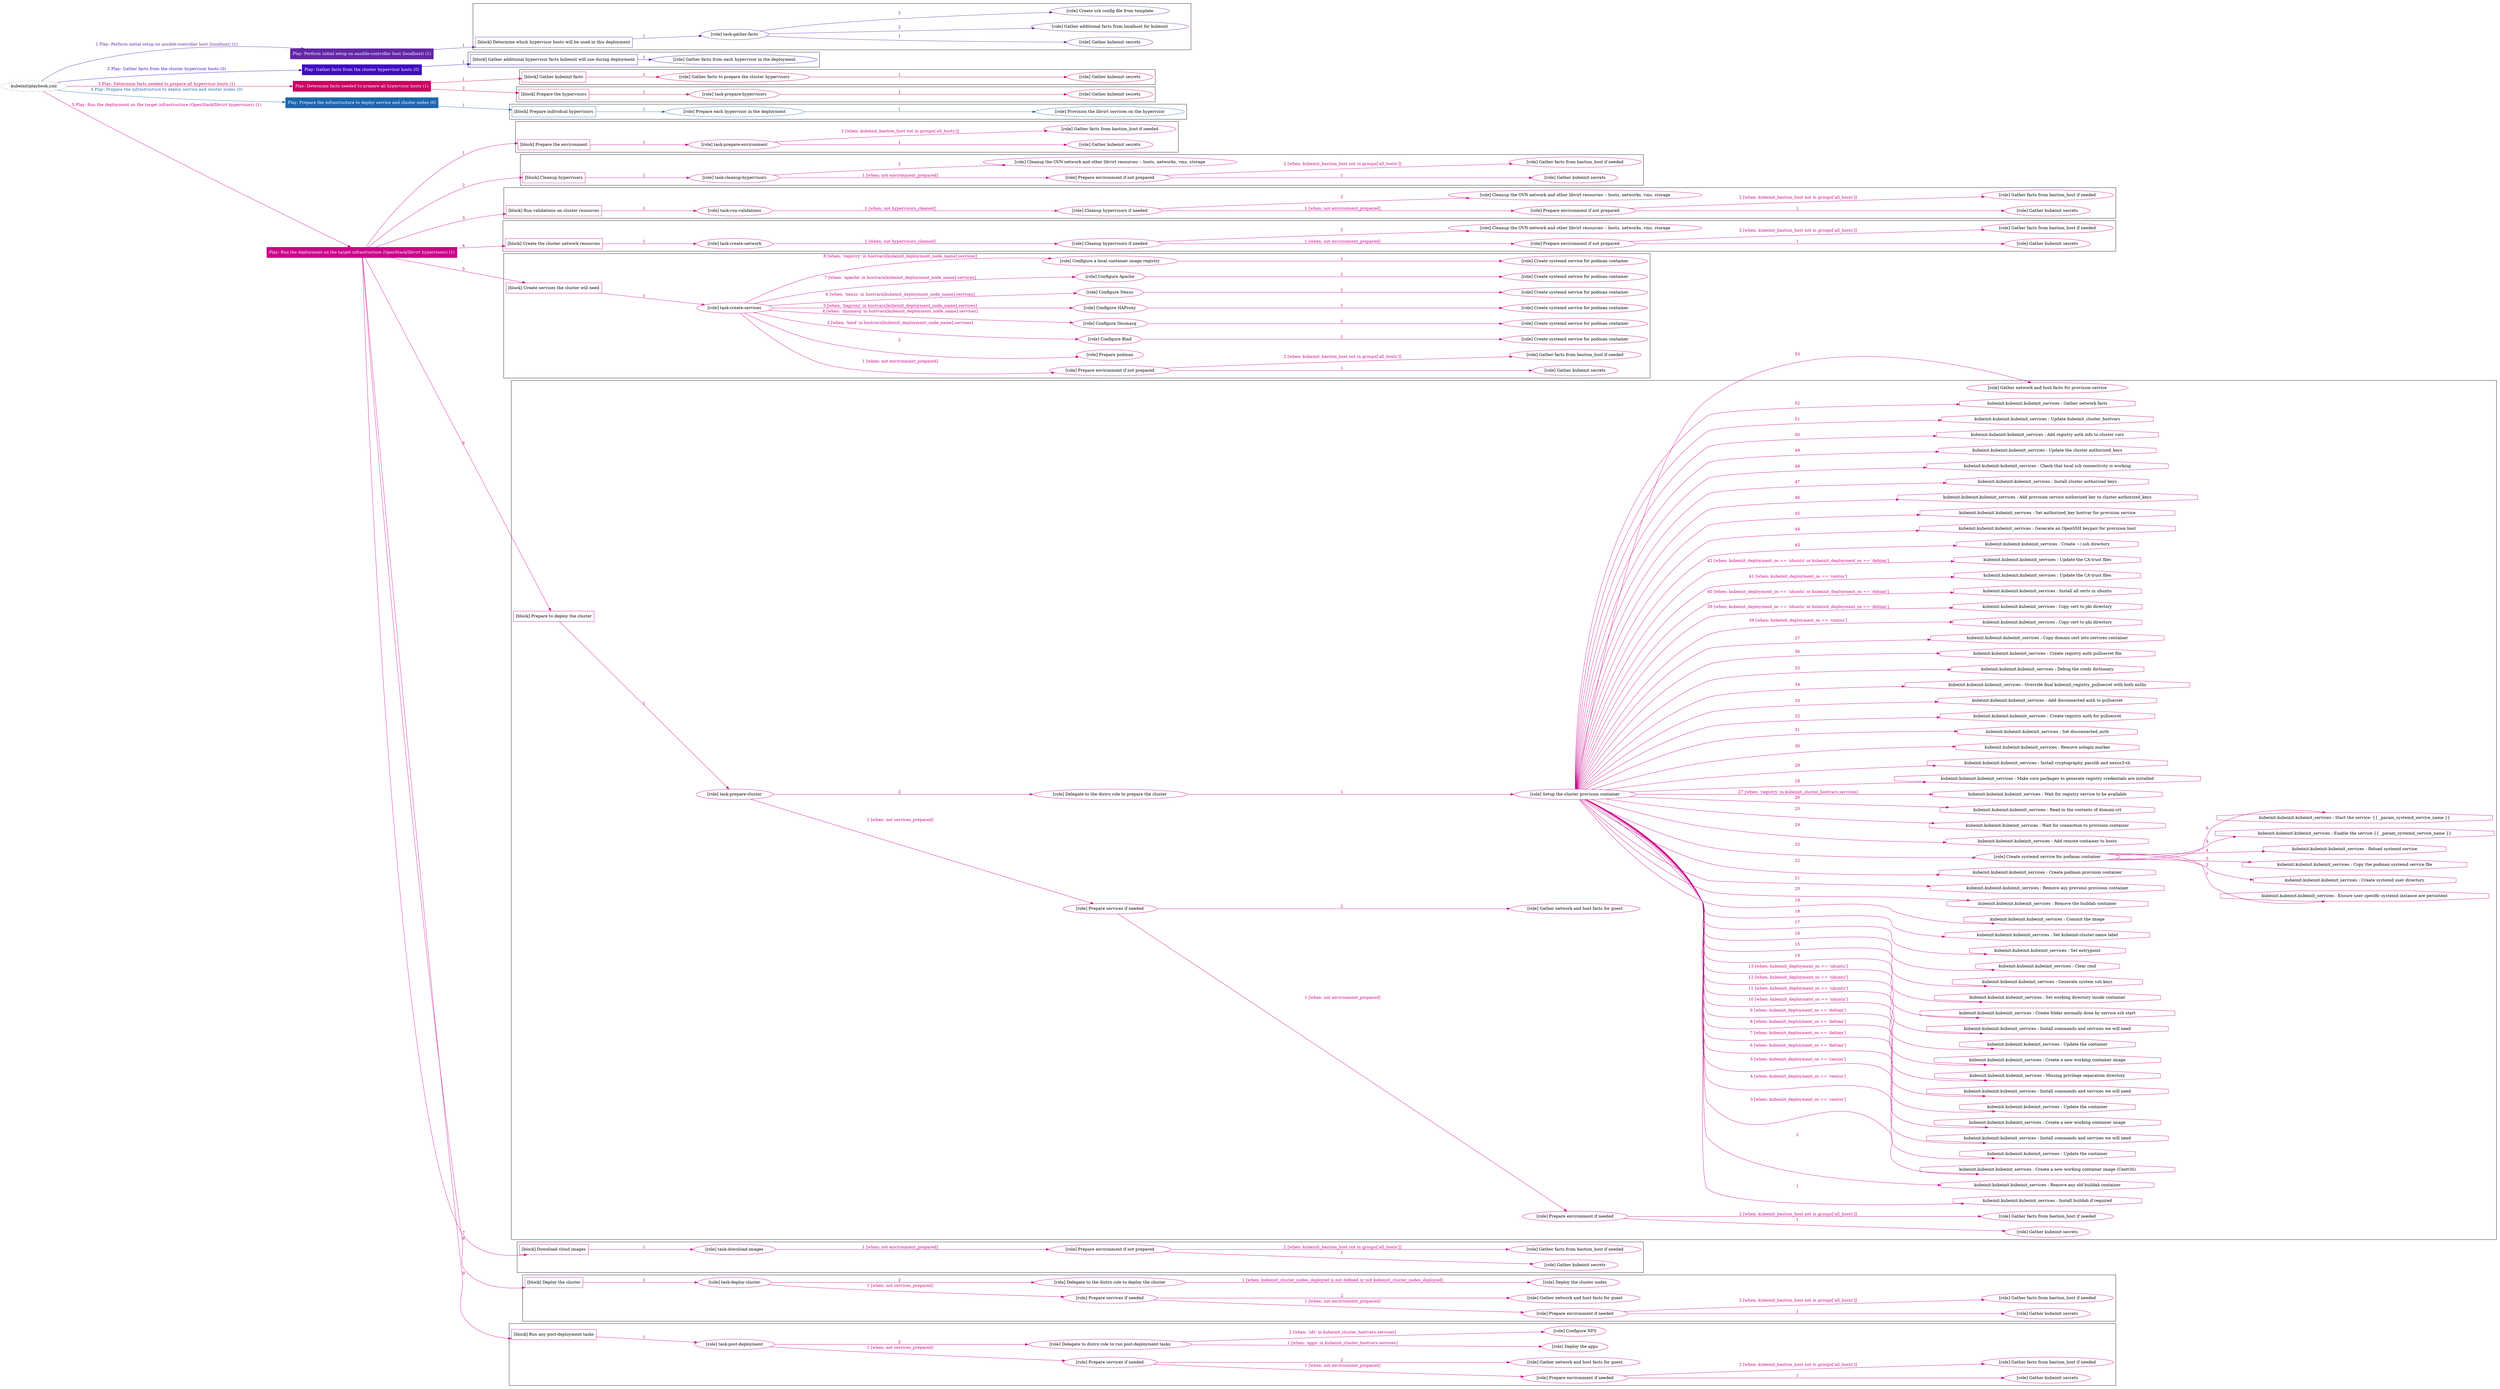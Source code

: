 digraph {
	graph [concentrate=true ordering=in rankdir=LR ratio=fill]
	edge [esep=5 sep=10]
	"kubeinit/playbook.yml" [URL="/home/runner/work/kubeinit/kubeinit/kubeinit/playbook.yml" id=playbook_135107ac style=dotted]
	"kubeinit/playbook.yml" -> play_98a9990a [label="1 Play: Perform initial setup on ansible-controller host (localhost) (1)" color="#6126a6" fontcolor="#6126a6" id=edge_play_98a9990a labeltooltip="1 Play: Perform initial setup on ansible-controller host (localhost) (1)" tooltip="1 Play: Perform initial setup on ansible-controller host (localhost) (1)"]
	subgraph "Play: Perform initial setup on ansible-controller host (localhost) (1)" {
		play_98a9990a [label="Play: Perform initial setup on ansible-controller host (localhost) (1)" URL="/home/runner/work/kubeinit/kubeinit/kubeinit/playbook.yml" color="#6126a6" fontcolor="#ffffff" id=play_98a9990a shape=box style=filled tooltip=localhost]
		play_98a9990a -> block_e139dd50 [label=1 color="#6126a6" fontcolor="#6126a6" id=edge_block_e139dd50 labeltooltip=1 tooltip=1]
		subgraph cluster_block_e139dd50 {
			block_e139dd50 [label="[block] Determine which hypervisor hosts will be used in this deployment" URL="/home/runner/work/kubeinit/kubeinit/kubeinit/playbook.yml" color="#6126a6" id=block_e139dd50 labeltooltip="Determine which hypervisor hosts will be used in this deployment" shape=box tooltip="Determine which hypervisor hosts will be used in this deployment"]
			block_e139dd50 -> role_e04c526e [label="1 " color="#6126a6" fontcolor="#6126a6" id=edge_role_e04c526e labeltooltip="1 " tooltip="1 "]
			subgraph "task-gather-facts" {
				role_e04c526e [label="[role] task-gather-facts" URL="/home/runner/work/kubeinit/kubeinit/kubeinit/playbook.yml" color="#6126a6" id=role_e04c526e tooltip="task-gather-facts"]
				role_e04c526e -> role_83bb1e36 [label="1 " color="#6126a6" fontcolor="#6126a6" id=edge_role_83bb1e36 labeltooltip="1 " tooltip="1 "]
				subgraph "Gather kubeinit secrets" {
					role_83bb1e36 [label="[role] Gather kubeinit secrets" URL="/home/runner/.ansible/collections/ansible_collections/kubeinit/kubeinit/roles/kubeinit_prepare/tasks/build_hypervisors_group.yml" color="#6126a6" id=role_83bb1e36 tooltip="Gather kubeinit secrets"]
				}
				role_e04c526e -> role_df465eee [label="2 " color="#6126a6" fontcolor="#6126a6" id=edge_role_df465eee labeltooltip="2 " tooltip="2 "]
				subgraph "Gather additional facts from localhost for kubeinit" {
					role_df465eee [label="[role] Gather additional facts from localhost for kubeinit" URL="/home/runner/.ansible/collections/ansible_collections/kubeinit/kubeinit/roles/kubeinit_prepare/tasks/build_hypervisors_group.yml" color="#6126a6" id=role_df465eee tooltip="Gather additional facts from localhost for kubeinit"]
				}
				role_e04c526e -> role_407997f0 [label="3 " color="#6126a6" fontcolor="#6126a6" id=edge_role_407997f0 labeltooltip="3 " tooltip="3 "]
				subgraph "Create ssh config file from template" {
					role_407997f0 [label="[role] Create ssh config file from template" URL="/home/runner/.ansible/collections/ansible_collections/kubeinit/kubeinit/roles/kubeinit_prepare/tasks/build_hypervisors_group.yml" color="#6126a6" id=role_407997f0 tooltip="Create ssh config file from template"]
				}
			}
		}
	}
	"kubeinit/playbook.yml" -> play_24b048e4 [label="2 Play: Gather facts from the cluster hypervisor hosts (0)" color="#3e0cc0" fontcolor="#3e0cc0" id=edge_play_24b048e4 labeltooltip="2 Play: Gather facts from the cluster hypervisor hosts (0)" tooltip="2 Play: Gather facts from the cluster hypervisor hosts (0)"]
	subgraph "Play: Gather facts from the cluster hypervisor hosts (0)" {
		play_24b048e4 [label="Play: Gather facts from the cluster hypervisor hosts (0)" URL="/home/runner/work/kubeinit/kubeinit/kubeinit/playbook.yml" color="#3e0cc0" fontcolor="#ffffff" id=play_24b048e4 shape=box style=filled tooltip="Play: Gather facts from the cluster hypervisor hosts (0)"]
		play_24b048e4 -> block_eb8c4a4e [label=1 color="#3e0cc0" fontcolor="#3e0cc0" id=edge_block_eb8c4a4e labeltooltip=1 tooltip=1]
		subgraph cluster_block_eb8c4a4e {
			block_eb8c4a4e [label="[block] Gather additional hypervisor facts kubeinit will use during deployment" URL="/home/runner/work/kubeinit/kubeinit/kubeinit/playbook.yml" color="#3e0cc0" id=block_eb8c4a4e labeltooltip="Gather additional hypervisor facts kubeinit will use during deployment" shape=box tooltip="Gather additional hypervisor facts kubeinit will use during deployment"]
			block_eb8c4a4e -> role_39d61cfd [label="1 " color="#3e0cc0" fontcolor="#3e0cc0" id=edge_role_39d61cfd labeltooltip="1 " tooltip="1 "]
			subgraph "Gather facts from each hypervisor in the deployment" {
				role_39d61cfd [label="[role] Gather facts from each hypervisor in the deployment" URL="/home/runner/work/kubeinit/kubeinit/kubeinit/playbook.yml" color="#3e0cc0" id=role_39d61cfd tooltip="Gather facts from each hypervisor in the deployment"]
			}
		}
	}
	"kubeinit/playbook.yml" -> play_e5d7882f [label="3 Play: Determine facts needed to prepare all hypervisor hosts (1)" color="#cb0162" fontcolor="#cb0162" id=edge_play_e5d7882f labeltooltip="3 Play: Determine facts needed to prepare all hypervisor hosts (1)" tooltip="3 Play: Determine facts needed to prepare all hypervisor hosts (1)"]
	subgraph "Play: Determine facts needed to prepare all hypervisor hosts (1)" {
		play_e5d7882f [label="Play: Determine facts needed to prepare all hypervisor hosts (1)" URL="/home/runner/work/kubeinit/kubeinit/kubeinit/playbook.yml" color="#cb0162" fontcolor="#ffffff" id=play_e5d7882f shape=box style=filled tooltip=localhost]
		play_e5d7882f -> block_b3383775 [label=1 color="#cb0162" fontcolor="#cb0162" id=edge_block_b3383775 labeltooltip=1 tooltip=1]
		subgraph cluster_block_b3383775 {
			block_b3383775 [label="[block] Gather kubeinit facts" URL="/home/runner/work/kubeinit/kubeinit/kubeinit/playbook.yml" color="#cb0162" id=block_b3383775 labeltooltip="Gather kubeinit facts" shape=box tooltip="Gather kubeinit facts"]
			block_b3383775 -> role_01919cc6 [label="1 " color="#cb0162" fontcolor="#cb0162" id=edge_role_01919cc6 labeltooltip="1 " tooltip="1 "]
			subgraph "Gather facts to prepare the cluster hypervisors" {
				role_01919cc6 [label="[role] Gather facts to prepare the cluster hypervisors" URL="/home/runner/work/kubeinit/kubeinit/kubeinit/playbook.yml" color="#cb0162" id=role_01919cc6 tooltip="Gather facts to prepare the cluster hypervisors"]
				role_01919cc6 -> role_9bf21d3b [label="1 " color="#cb0162" fontcolor="#cb0162" id=edge_role_9bf21d3b labeltooltip="1 " tooltip="1 "]
				subgraph "Gather kubeinit secrets" {
					role_9bf21d3b [label="[role] Gather kubeinit secrets" URL="/home/runner/.ansible/collections/ansible_collections/kubeinit/kubeinit/roles/kubeinit_prepare/tasks/gather_kubeinit_facts.yml" color="#cb0162" id=role_9bf21d3b tooltip="Gather kubeinit secrets"]
				}
			}
		}
		play_e5d7882f -> block_2342ebd2 [label=2 color="#cb0162" fontcolor="#cb0162" id=edge_block_2342ebd2 labeltooltip=2 tooltip=2]
		subgraph cluster_block_2342ebd2 {
			block_2342ebd2 [label="[block] Prepare the hypervisors" URL="/home/runner/work/kubeinit/kubeinit/kubeinit/playbook.yml" color="#cb0162" id=block_2342ebd2 labeltooltip="Prepare the hypervisors" shape=box tooltip="Prepare the hypervisors"]
			block_2342ebd2 -> role_a3406b52 [label="1 " color="#cb0162" fontcolor="#cb0162" id=edge_role_a3406b52 labeltooltip="1 " tooltip="1 "]
			subgraph "task-prepare-hypervisors" {
				role_a3406b52 [label="[role] task-prepare-hypervisors" URL="/home/runner/work/kubeinit/kubeinit/kubeinit/playbook.yml" color="#cb0162" id=role_a3406b52 tooltip="task-prepare-hypervisors"]
				role_a3406b52 -> role_7b35928a [label="1 " color="#cb0162" fontcolor="#cb0162" id=edge_role_7b35928a labeltooltip="1 " tooltip="1 "]
				subgraph "Gather kubeinit secrets" {
					role_7b35928a [label="[role] Gather kubeinit secrets" URL="/home/runner/.ansible/collections/ansible_collections/kubeinit/kubeinit/roles/kubeinit_prepare/tasks/gather_kubeinit_facts.yml" color="#cb0162" id=role_7b35928a tooltip="Gather kubeinit secrets"]
				}
			}
		}
	}
	"kubeinit/playbook.yml" -> play_2d9340ae [label="4 Play: Prepare the infrastructure to deploy service and cluster nodes (0)" color="#1d66af" fontcolor="#1d66af" id=edge_play_2d9340ae labeltooltip="4 Play: Prepare the infrastructure to deploy service and cluster nodes (0)" tooltip="4 Play: Prepare the infrastructure to deploy service and cluster nodes (0)"]
	subgraph "Play: Prepare the infrastructure to deploy service and cluster nodes (0)" {
		play_2d9340ae [label="Play: Prepare the infrastructure to deploy service and cluster nodes (0)" URL="/home/runner/work/kubeinit/kubeinit/kubeinit/playbook.yml" color="#1d66af" fontcolor="#ffffff" id=play_2d9340ae shape=box style=filled tooltip="Play: Prepare the infrastructure to deploy service and cluster nodes (0)"]
		play_2d9340ae -> block_abb91c20 [label=1 color="#1d66af" fontcolor="#1d66af" id=edge_block_abb91c20 labeltooltip=1 tooltip=1]
		subgraph cluster_block_abb91c20 {
			block_abb91c20 [label="[block] Prepare individual hypervisors" URL="/home/runner/work/kubeinit/kubeinit/kubeinit/playbook.yml" color="#1d66af" id=block_abb91c20 labeltooltip="Prepare individual hypervisors" shape=box tooltip="Prepare individual hypervisors"]
			block_abb91c20 -> role_cd3cbbb7 [label="1 " color="#1d66af" fontcolor="#1d66af" id=edge_role_cd3cbbb7 labeltooltip="1 " tooltip="1 "]
			subgraph "Prepare each hypervisor in the deployment" {
				role_cd3cbbb7 [label="[role] Prepare each hypervisor in the deployment" URL="/home/runner/work/kubeinit/kubeinit/kubeinit/playbook.yml" color="#1d66af" id=role_cd3cbbb7 tooltip="Prepare each hypervisor in the deployment"]
				role_cd3cbbb7 -> role_3d4c024b [label="1 " color="#1d66af" fontcolor="#1d66af" id=edge_role_3d4c024b labeltooltip="1 " tooltip="1 "]
				subgraph "Provision the libvirt services on the hypervisor" {
					role_3d4c024b [label="[role] Provision the libvirt services on the hypervisor" URL="/home/runner/.ansible/collections/ansible_collections/kubeinit/kubeinit/roles/kubeinit_prepare/tasks/prepare_hypervisor.yml" color="#1d66af" id=role_3d4c024b tooltip="Provision the libvirt services on the hypervisor"]
				}
			}
		}
	}
	"kubeinit/playbook.yml" -> play_e9b1bf52 [label="5 Play: Run the deployment on the target infrastructure (OpenStack/libvirt hypervisors) (1)" color="#cb0189" fontcolor="#cb0189" id=edge_play_e9b1bf52 labeltooltip="5 Play: Run the deployment on the target infrastructure (OpenStack/libvirt hypervisors) (1)" tooltip="5 Play: Run the deployment on the target infrastructure (OpenStack/libvirt hypervisors) (1)"]
	subgraph "Play: Run the deployment on the target infrastructure (OpenStack/libvirt hypervisors) (1)" {
		play_e9b1bf52 [label="Play: Run the deployment on the target infrastructure (OpenStack/libvirt hypervisors) (1)" URL="/home/runner/work/kubeinit/kubeinit/kubeinit/playbook.yml" color="#cb0189" fontcolor="#ffffff" id=play_e9b1bf52 shape=box style=filled tooltip=localhost]
		play_e9b1bf52 -> block_ca3c362c [label=1 color="#cb0189" fontcolor="#cb0189" id=edge_block_ca3c362c labeltooltip=1 tooltip=1]
		subgraph cluster_block_ca3c362c {
			block_ca3c362c [label="[block] Prepare the environment" URL="/home/runner/work/kubeinit/kubeinit/kubeinit/playbook.yml" color="#cb0189" id=block_ca3c362c labeltooltip="Prepare the environment" shape=box tooltip="Prepare the environment"]
			block_ca3c362c -> role_6e487e14 [label="1 " color="#cb0189" fontcolor="#cb0189" id=edge_role_6e487e14 labeltooltip="1 " tooltip="1 "]
			subgraph "task-prepare-environment" {
				role_6e487e14 [label="[role] task-prepare-environment" URL="/home/runner/work/kubeinit/kubeinit/kubeinit/playbook.yml" color="#cb0189" id=role_6e487e14 tooltip="task-prepare-environment"]
				role_6e487e14 -> role_afa44219 [label="1 " color="#cb0189" fontcolor="#cb0189" id=edge_role_afa44219 labeltooltip="1 " tooltip="1 "]
				subgraph "Gather kubeinit secrets" {
					role_afa44219 [label="[role] Gather kubeinit secrets" URL="/home/runner/.ansible/collections/ansible_collections/kubeinit/kubeinit/roles/kubeinit_prepare/tasks/gather_kubeinit_facts.yml" color="#cb0189" id=role_afa44219 tooltip="Gather kubeinit secrets"]
				}
				role_6e487e14 -> role_9c1459b9 [label="2 [when: kubeinit_bastion_host not in groups['all_hosts']]" color="#cb0189" fontcolor="#cb0189" id=edge_role_9c1459b9 labeltooltip="2 [when: kubeinit_bastion_host not in groups['all_hosts']]" tooltip="2 [when: kubeinit_bastion_host not in groups['all_hosts']]"]
				subgraph "Gather facts from bastion_host if needed" {
					role_9c1459b9 [label="[role] Gather facts from bastion_host if needed" URL="/home/runner/.ansible/collections/ansible_collections/kubeinit/kubeinit/roles/kubeinit_prepare/tasks/main.yml" color="#cb0189" id=role_9c1459b9 tooltip="Gather facts from bastion_host if needed"]
				}
			}
		}
		play_e9b1bf52 -> block_9ebee9b1 [label=2 color="#cb0189" fontcolor="#cb0189" id=edge_block_9ebee9b1 labeltooltip=2 tooltip=2]
		subgraph cluster_block_9ebee9b1 {
			block_9ebee9b1 [label="[block] Cleanup hypervisors" URL="/home/runner/work/kubeinit/kubeinit/kubeinit/playbook.yml" color="#cb0189" id=block_9ebee9b1 labeltooltip="Cleanup hypervisors" shape=box tooltip="Cleanup hypervisors"]
			block_9ebee9b1 -> role_51715179 [label="1 " color="#cb0189" fontcolor="#cb0189" id=edge_role_51715179 labeltooltip="1 " tooltip="1 "]
			subgraph "task-cleanup-hypervisors" {
				role_51715179 [label="[role] task-cleanup-hypervisors" URL="/home/runner/work/kubeinit/kubeinit/kubeinit/playbook.yml" color="#cb0189" id=role_51715179 tooltip="task-cleanup-hypervisors"]
				role_51715179 -> role_0b2c628e [label="1 [when: not environment_prepared]" color="#cb0189" fontcolor="#cb0189" id=edge_role_0b2c628e labeltooltip="1 [when: not environment_prepared]" tooltip="1 [when: not environment_prepared]"]
				subgraph "Prepare environment if not prepared" {
					role_0b2c628e [label="[role] Prepare environment if not prepared" URL="/home/runner/.ansible/collections/ansible_collections/kubeinit/kubeinit/roles/kubeinit_libvirt/tasks/cleanup_hypervisors.yml" color="#cb0189" id=role_0b2c628e tooltip="Prepare environment if not prepared"]
					role_0b2c628e -> role_cee2a2d0 [label="1 " color="#cb0189" fontcolor="#cb0189" id=edge_role_cee2a2d0 labeltooltip="1 " tooltip="1 "]
					subgraph "Gather kubeinit secrets" {
						role_cee2a2d0 [label="[role] Gather kubeinit secrets" URL="/home/runner/.ansible/collections/ansible_collections/kubeinit/kubeinit/roles/kubeinit_prepare/tasks/gather_kubeinit_facts.yml" color="#cb0189" id=role_cee2a2d0 tooltip="Gather kubeinit secrets"]
					}
					role_0b2c628e -> role_a42e3699 [label="2 [when: kubeinit_bastion_host not in groups['all_hosts']]" color="#cb0189" fontcolor="#cb0189" id=edge_role_a42e3699 labeltooltip="2 [when: kubeinit_bastion_host not in groups['all_hosts']]" tooltip="2 [when: kubeinit_bastion_host not in groups['all_hosts']]"]
					subgraph "Gather facts from bastion_host if needed" {
						role_a42e3699 [label="[role] Gather facts from bastion_host if needed" URL="/home/runner/.ansible/collections/ansible_collections/kubeinit/kubeinit/roles/kubeinit_prepare/tasks/main.yml" color="#cb0189" id=role_a42e3699 tooltip="Gather facts from bastion_host if needed"]
					}
				}
				role_51715179 -> role_a2b65b64 [label="2 " color="#cb0189" fontcolor="#cb0189" id=edge_role_a2b65b64 labeltooltip="2 " tooltip="2 "]
				subgraph "Cleanup the OVN network and other libvirt resources -- hosts, networks, vms, storage" {
					role_a2b65b64 [label="[role] Cleanup the OVN network and other libvirt resources -- hosts, networks, vms, storage" URL="/home/runner/.ansible/collections/ansible_collections/kubeinit/kubeinit/roles/kubeinit_libvirt/tasks/cleanup_hypervisors.yml" color="#cb0189" id=role_a2b65b64 tooltip="Cleanup the OVN network and other libvirt resources -- hosts, networks, vms, storage"]
				}
			}
		}
		play_e9b1bf52 -> block_efce8750 [label=3 color="#cb0189" fontcolor="#cb0189" id=edge_block_efce8750 labeltooltip=3 tooltip=3]
		subgraph cluster_block_efce8750 {
			block_efce8750 [label="[block] Run validations on cluster resources" URL="/home/runner/work/kubeinit/kubeinit/kubeinit/playbook.yml" color="#cb0189" id=block_efce8750 labeltooltip="Run validations on cluster resources" shape=box tooltip="Run validations on cluster resources"]
			block_efce8750 -> role_f109a4fa [label="1 " color="#cb0189" fontcolor="#cb0189" id=edge_role_f109a4fa labeltooltip="1 " tooltip="1 "]
			subgraph "task-run-validations" {
				role_f109a4fa [label="[role] task-run-validations" URL="/home/runner/work/kubeinit/kubeinit/kubeinit/playbook.yml" color="#cb0189" id=role_f109a4fa tooltip="task-run-validations"]
				role_f109a4fa -> role_71269311 [label="1 [when: not hypervisors_cleaned]" color="#cb0189" fontcolor="#cb0189" id=edge_role_71269311 labeltooltip="1 [when: not hypervisors_cleaned]" tooltip="1 [when: not hypervisors_cleaned]"]
				subgraph "Cleanup hypervisors if needed" {
					role_71269311 [label="[role] Cleanup hypervisors if needed" URL="/home/runner/.ansible/collections/ansible_collections/kubeinit/kubeinit/roles/kubeinit_validations/tasks/main.yml" color="#cb0189" id=role_71269311 tooltip="Cleanup hypervisors if needed"]
					role_71269311 -> role_6a173c3f [label="1 [when: not environment_prepared]" color="#cb0189" fontcolor="#cb0189" id=edge_role_6a173c3f labeltooltip="1 [when: not environment_prepared]" tooltip="1 [when: not environment_prepared]"]
					subgraph "Prepare environment if not prepared" {
						role_6a173c3f [label="[role] Prepare environment if not prepared" URL="/home/runner/.ansible/collections/ansible_collections/kubeinit/kubeinit/roles/kubeinit_libvirt/tasks/cleanup_hypervisors.yml" color="#cb0189" id=role_6a173c3f tooltip="Prepare environment if not prepared"]
						role_6a173c3f -> role_3a546f1c [label="1 " color="#cb0189" fontcolor="#cb0189" id=edge_role_3a546f1c labeltooltip="1 " tooltip="1 "]
						subgraph "Gather kubeinit secrets" {
							role_3a546f1c [label="[role] Gather kubeinit secrets" URL="/home/runner/.ansible/collections/ansible_collections/kubeinit/kubeinit/roles/kubeinit_prepare/tasks/gather_kubeinit_facts.yml" color="#cb0189" id=role_3a546f1c tooltip="Gather kubeinit secrets"]
						}
						role_6a173c3f -> role_f0e640d8 [label="2 [when: kubeinit_bastion_host not in groups['all_hosts']]" color="#cb0189" fontcolor="#cb0189" id=edge_role_f0e640d8 labeltooltip="2 [when: kubeinit_bastion_host not in groups['all_hosts']]" tooltip="2 [when: kubeinit_bastion_host not in groups['all_hosts']]"]
						subgraph "Gather facts from bastion_host if needed" {
							role_f0e640d8 [label="[role] Gather facts from bastion_host if needed" URL="/home/runner/.ansible/collections/ansible_collections/kubeinit/kubeinit/roles/kubeinit_prepare/tasks/main.yml" color="#cb0189" id=role_f0e640d8 tooltip="Gather facts from bastion_host if needed"]
						}
					}
					role_71269311 -> role_d89b5408 [label="2 " color="#cb0189" fontcolor="#cb0189" id=edge_role_d89b5408 labeltooltip="2 " tooltip="2 "]
					subgraph "Cleanup the OVN network and other libvirt resources -- hosts, networks, vms, storage" {
						role_d89b5408 [label="[role] Cleanup the OVN network and other libvirt resources -- hosts, networks, vms, storage" URL="/home/runner/.ansible/collections/ansible_collections/kubeinit/kubeinit/roles/kubeinit_libvirt/tasks/cleanup_hypervisors.yml" color="#cb0189" id=role_d89b5408 tooltip="Cleanup the OVN network and other libvirt resources -- hosts, networks, vms, storage"]
					}
				}
			}
		}
		play_e9b1bf52 -> block_e4a09f9c [label=4 color="#cb0189" fontcolor="#cb0189" id=edge_block_e4a09f9c labeltooltip=4 tooltip=4]
		subgraph cluster_block_e4a09f9c {
			block_e4a09f9c [label="[block] Create the cluster network resources" URL="/home/runner/work/kubeinit/kubeinit/kubeinit/playbook.yml" color="#cb0189" id=block_e4a09f9c labeltooltip="Create the cluster network resources" shape=box tooltip="Create the cluster network resources"]
			block_e4a09f9c -> role_15b6d397 [label="1 " color="#cb0189" fontcolor="#cb0189" id=edge_role_15b6d397 labeltooltip="1 " tooltip="1 "]
			subgraph "task-create-network" {
				role_15b6d397 [label="[role] task-create-network" URL="/home/runner/work/kubeinit/kubeinit/kubeinit/playbook.yml" color="#cb0189" id=role_15b6d397 tooltip="task-create-network"]
				role_15b6d397 -> role_21b65338 [label="1 [when: not hypervisors_cleaned]" color="#cb0189" fontcolor="#cb0189" id=edge_role_21b65338 labeltooltip="1 [when: not hypervisors_cleaned]" tooltip="1 [when: not hypervisors_cleaned]"]
				subgraph "Cleanup hypervisors if needed" {
					role_21b65338 [label="[role] Cleanup hypervisors if needed" URL="/home/runner/.ansible/collections/ansible_collections/kubeinit/kubeinit/roles/kubeinit_libvirt/tasks/create_network.yml" color="#cb0189" id=role_21b65338 tooltip="Cleanup hypervisors if needed"]
					role_21b65338 -> role_b784a613 [label="1 [when: not environment_prepared]" color="#cb0189" fontcolor="#cb0189" id=edge_role_b784a613 labeltooltip="1 [when: not environment_prepared]" tooltip="1 [when: not environment_prepared]"]
					subgraph "Prepare environment if not prepared" {
						role_b784a613 [label="[role] Prepare environment if not prepared" URL="/home/runner/.ansible/collections/ansible_collections/kubeinit/kubeinit/roles/kubeinit_libvirt/tasks/cleanup_hypervisors.yml" color="#cb0189" id=role_b784a613 tooltip="Prepare environment if not prepared"]
						role_b784a613 -> role_05eb2cb0 [label="1 " color="#cb0189" fontcolor="#cb0189" id=edge_role_05eb2cb0 labeltooltip="1 " tooltip="1 "]
						subgraph "Gather kubeinit secrets" {
							role_05eb2cb0 [label="[role] Gather kubeinit secrets" URL="/home/runner/.ansible/collections/ansible_collections/kubeinit/kubeinit/roles/kubeinit_prepare/tasks/gather_kubeinit_facts.yml" color="#cb0189" id=role_05eb2cb0 tooltip="Gather kubeinit secrets"]
						}
						role_b784a613 -> role_6667ed8e [label="2 [when: kubeinit_bastion_host not in groups['all_hosts']]" color="#cb0189" fontcolor="#cb0189" id=edge_role_6667ed8e labeltooltip="2 [when: kubeinit_bastion_host not in groups['all_hosts']]" tooltip="2 [when: kubeinit_bastion_host not in groups['all_hosts']]"]
						subgraph "Gather facts from bastion_host if needed" {
							role_6667ed8e [label="[role] Gather facts from bastion_host if needed" URL="/home/runner/.ansible/collections/ansible_collections/kubeinit/kubeinit/roles/kubeinit_prepare/tasks/main.yml" color="#cb0189" id=role_6667ed8e tooltip="Gather facts from bastion_host if needed"]
						}
					}
					role_21b65338 -> role_0d394600 [label="2 " color="#cb0189" fontcolor="#cb0189" id=edge_role_0d394600 labeltooltip="2 " tooltip="2 "]
					subgraph "Cleanup the OVN network and other libvirt resources -- hosts, networks, vms, storage" {
						role_0d394600 [label="[role] Cleanup the OVN network and other libvirt resources -- hosts, networks, vms, storage" URL="/home/runner/.ansible/collections/ansible_collections/kubeinit/kubeinit/roles/kubeinit_libvirt/tasks/cleanup_hypervisors.yml" color="#cb0189" id=role_0d394600 tooltip="Cleanup the OVN network and other libvirt resources -- hosts, networks, vms, storage"]
					}
				}
			}
		}
		play_e9b1bf52 -> block_dec8798f [label=5 color="#cb0189" fontcolor="#cb0189" id=edge_block_dec8798f labeltooltip=5 tooltip=5]
		subgraph cluster_block_dec8798f {
			block_dec8798f [label="[block] Create services the cluster will need" URL="/home/runner/work/kubeinit/kubeinit/kubeinit/playbook.yml" color="#cb0189" id=block_dec8798f labeltooltip="Create services the cluster will need" shape=box tooltip="Create services the cluster will need"]
			block_dec8798f -> role_95d4719e [label="1 " color="#cb0189" fontcolor="#cb0189" id=edge_role_95d4719e labeltooltip="1 " tooltip="1 "]
			subgraph "task-create-services" {
				role_95d4719e [label="[role] task-create-services" URL="/home/runner/work/kubeinit/kubeinit/kubeinit/playbook.yml" color="#cb0189" id=role_95d4719e tooltip="task-create-services"]
				role_95d4719e -> role_c3b09fe8 [label="1 [when: not environment_prepared]" color="#cb0189" fontcolor="#cb0189" id=edge_role_c3b09fe8 labeltooltip="1 [when: not environment_prepared]" tooltip="1 [when: not environment_prepared]"]
				subgraph "Prepare environment if not prepared" {
					role_c3b09fe8 [label="[role] Prepare environment if not prepared" URL="/home/runner/.ansible/collections/ansible_collections/kubeinit/kubeinit/roles/kubeinit_services/tasks/main.yml" color="#cb0189" id=role_c3b09fe8 tooltip="Prepare environment if not prepared"]
					role_c3b09fe8 -> role_47f91f76 [label="1 " color="#cb0189" fontcolor="#cb0189" id=edge_role_47f91f76 labeltooltip="1 " tooltip="1 "]
					subgraph "Gather kubeinit secrets" {
						role_47f91f76 [label="[role] Gather kubeinit secrets" URL="/home/runner/.ansible/collections/ansible_collections/kubeinit/kubeinit/roles/kubeinit_prepare/tasks/gather_kubeinit_facts.yml" color="#cb0189" id=role_47f91f76 tooltip="Gather kubeinit secrets"]
					}
					role_c3b09fe8 -> role_4270a7e0 [label="2 [when: kubeinit_bastion_host not in groups['all_hosts']]" color="#cb0189" fontcolor="#cb0189" id=edge_role_4270a7e0 labeltooltip="2 [when: kubeinit_bastion_host not in groups['all_hosts']]" tooltip="2 [when: kubeinit_bastion_host not in groups['all_hosts']]"]
					subgraph "Gather facts from bastion_host if needed" {
						role_4270a7e0 [label="[role] Gather facts from bastion_host if needed" URL="/home/runner/.ansible/collections/ansible_collections/kubeinit/kubeinit/roles/kubeinit_prepare/tasks/main.yml" color="#cb0189" id=role_4270a7e0 tooltip="Gather facts from bastion_host if needed"]
					}
				}
				role_95d4719e -> role_77c374b8 [label="2 " color="#cb0189" fontcolor="#cb0189" id=edge_role_77c374b8 labeltooltip="2 " tooltip="2 "]
				subgraph "Prepare podman" {
					role_77c374b8 [label="[role] Prepare podman" URL="/home/runner/.ansible/collections/ansible_collections/kubeinit/kubeinit/roles/kubeinit_services/tasks/00_create_service_pod.yml" color="#cb0189" id=role_77c374b8 tooltip="Prepare podman"]
				}
				role_95d4719e -> role_33e93581 [label="3 [when: 'bind' in hostvars[kubeinit_deployment_node_name].services]" color="#cb0189" fontcolor="#cb0189" id=edge_role_33e93581 labeltooltip="3 [when: 'bind' in hostvars[kubeinit_deployment_node_name].services]" tooltip="3 [when: 'bind' in hostvars[kubeinit_deployment_node_name].services]"]
				subgraph "Configure Bind" {
					role_33e93581 [label="[role] Configure Bind" URL="/home/runner/.ansible/collections/ansible_collections/kubeinit/kubeinit/roles/kubeinit_services/tasks/start_services_containers.yml" color="#cb0189" id=role_33e93581 tooltip="Configure Bind"]
					role_33e93581 -> role_f32ba6b2 [label="1 " color="#cb0189" fontcolor="#cb0189" id=edge_role_f32ba6b2 labeltooltip="1 " tooltip="1 "]
					subgraph "Create systemd service for podman container" {
						role_f32ba6b2 [label="[role] Create systemd service for podman container" URL="/home/runner/.ansible/collections/ansible_collections/kubeinit/kubeinit/roles/kubeinit_bind/tasks/main.yml" color="#cb0189" id=role_f32ba6b2 tooltip="Create systemd service for podman container"]
					}
				}
				role_95d4719e -> role_2639262d [label="4 [when: 'dnsmasq' in hostvars[kubeinit_deployment_node_name].services]" color="#cb0189" fontcolor="#cb0189" id=edge_role_2639262d labeltooltip="4 [when: 'dnsmasq' in hostvars[kubeinit_deployment_node_name].services]" tooltip="4 [when: 'dnsmasq' in hostvars[kubeinit_deployment_node_name].services]"]
				subgraph "Configure Dnsmasq" {
					role_2639262d [label="[role] Configure Dnsmasq" URL="/home/runner/.ansible/collections/ansible_collections/kubeinit/kubeinit/roles/kubeinit_services/tasks/start_services_containers.yml" color="#cb0189" id=role_2639262d tooltip="Configure Dnsmasq"]
					role_2639262d -> role_0813364e [label="1 " color="#cb0189" fontcolor="#cb0189" id=edge_role_0813364e labeltooltip="1 " tooltip="1 "]
					subgraph "Create systemd service for podman container" {
						role_0813364e [label="[role] Create systemd service for podman container" URL="/home/runner/.ansible/collections/ansible_collections/kubeinit/kubeinit/roles/kubeinit_dnsmasq/tasks/main.yml" color="#cb0189" id=role_0813364e tooltip="Create systemd service for podman container"]
					}
				}
				role_95d4719e -> role_f133e4c9 [label="5 [when: 'haproxy' in hostvars[kubeinit_deployment_node_name].services]" color="#cb0189" fontcolor="#cb0189" id=edge_role_f133e4c9 labeltooltip="5 [when: 'haproxy' in hostvars[kubeinit_deployment_node_name].services]" tooltip="5 [when: 'haproxy' in hostvars[kubeinit_deployment_node_name].services]"]
				subgraph "Configure HAProxy" {
					role_f133e4c9 [label="[role] Configure HAProxy" URL="/home/runner/.ansible/collections/ansible_collections/kubeinit/kubeinit/roles/kubeinit_services/tasks/start_services_containers.yml" color="#cb0189" id=role_f133e4c9 tooltip="Configure HAProxy"]
					role_f133e4c9 -> role_d7657ea5 [label="1 " color="#cb0189" fontcolor="#cb0189" id=edge_role_d7657ea5 labeltooltip="1 " tooltip="1 "]
					subgraph "Create systemd service for podman container" {
						role_d7657ea5 [label="[role] Create systemd service for podman container" URL="/home/runner/.ansible/collections/ansible_collections/kubeinit/kubeinit/roles/kubeinit_haproxy/tasks/main.yml" color="#cb0189" id=role_d7657ea5 tooltip="Create systemd service for podman container"]
					}
				}
				role_95d4719e -> role_9ca06224 [label="6 [when: 'nexus' in hostvars[kubeinit_deployment_node_name].services]" color="#cb0189" fontcolor="#cb0189" id=edge_role_9ca06224 labeltooltip="6 [when: 'nexus' in hostvars[kubeinit_deployment_node_name].services]" tooltip="6 [when: 'nexus' in hostvars[kubeinit_deployment_node_name].services]"]
				subgraph "Configure Nexus" {
					role_9ca06224 [label="[role] Configure Nexus" URL="/home/runner/.ansible/collections/ansible_collections/kubeinit/kubeinit/roles/kubeinit_services/tasks/start_services_containers.yml" color="#cb0189" id=role_9ca06224 tooltip="Configure Nexus"]
					role_9ca06224 -> role_3f69040b [label="1 " color="#cb0189" fontcolor="#cb0189" id=edge_role_3f69040b labeltooltip="1 " tooltip="1 "]
					subgraph "Create systemd service for podman container" {
						role_3f69040b [label="[role] Create systemd service for podman container" URL="/home/runner/.ansible/collections/ansible_collections/kubeinit/kubeinit/roles/kubeinit_nexus/tasks/main.yml" color="#cb0189" id=role_3f69040b tooltip="Create systemd service for podman container"]
					}
				}
				role_95d4719e -> role_4635cdea [label="7 [when: 'apache' in hostvars[kubeinit_deployment_node_name].services]" color="#cb0189" fontcolor="#cb0189" id=edge_role_4635cdea labeltooltip="7 [when: 'apache' in hostvars[kubeinit_deployment_node_name].services]" tooltip="7 [when: 'apache' in hostvars[kubeinit_deployment_node_name].services]"]
				subgraph "Configure Apache" {
					role_4635cdea [label="[role] Configure Apache" URL="/home/runner/.ansible/collections/ansible_collections/kubeinit/kubeinit/roles/kubeinit_services/tasks/start_services_containers.yml" color="#cb0189" id=role_4635cdea tooltip="Configure Apache"]
					role_4635cdea -> role_b6faf653 [label="1 " color="#cb0189" fontcolor="#cb0189" id=edge_role_b6faf653 labeltooltip="1 " tooltip="1 "]
					subgraph "Create systemd service for podman container" {
						role_b6faf653 [label="[role] Create systemd service for podman container" URL="/home/runner/.ansible/collections/ansible_collections/kubeinit/kubeinit/roles/kubeinit_apache/tasks/main.yml" color="#cb0189" id=role_b6faf653 tooltip="Create systemd service for podman container"]
					}
				}
				role_95d4719e -> role_9bfc2bb7 [label="8 [when: 'registry' in hostvars[kubeinit_deployment_node_name].services]" color="#cb0189" fontcolor="#cb0189" id=edge_role_9bfc2bb7 labeltooltip="8 [when: 'registry' in hostvars[kubeinit_deployment_node_name].services]" tooltip="8 [when: 'registry' in hostvars[kubeinit_deployment_node_name].services]"]
				subgraph "Configure a local container image registry" {
					role_9bfc2bb7 [label="[role] Configure a local container image registry" URL="/home/runner/.ansible/collections/ansible_collections/kubeinit/kubeinit/roles/kubeinit_services/tasks/start_services_containers.yml" color="#cb0189" id=role_9bfc2bb7 tooltip="Configure a local container image registry"]
					role_9bfc2bb7 -> role_06730b7d [label="1 " color="#cb0189" fontcolor="#cb0189" id=edge_role_06730b7d labeltooltip="1 " tooltip="1 "]
					subgraph "Create systemd service for podman container" {
						role_06730b7d [label="[role] Create systemd service for podman container" URL="/home/runner/.ansible/collections/ansible_collections/kubeinit/kubeinit/roles/kubeinit_registry/tasks/main.yml" color="#cb0189" id=role_06730b7d tooltip="Create systemd service for podman container"]
					}
				}
			}
		}
		play_e9b1bf52 -> block_e343fa75 [label=6 color="#cb0189" fontcolor="#cb0189" id=edge_block_e343fa75 labeltooltip=6 tooltip=6]
		subgraph cluster_block_e343fa75 {
			block_e343fa75 [label="[block] Prepare to deploy the cluster" URL="/home/runner/work/kubeinit/kubeinit/kubeinit/playbook.yml" color="#cb0189" id=block_e343fa75 labeltooltip="Prepare to deploy the cluster" shape=box tooltip="Prepare to deploy the cluster"]
			block_e343fa75 -> role_31128c77 [label="1 " color="#cb0189" fontcolor="#cb0189" id=edge_role_31128c77 labeltooltip="1 " tooltip="1 "]
			subgraph "task-prepare-cluster" {
				role_31128c77 [label="[role] task-prepare-cluster" URL="/home/runner/work/kubeinit/kubeinit/kubeinit/playbook.yml" color="#cb0189" id=role_31128c77 tooltip="task-prepare-cluster"]
				role_31128c77 -> role_c4f5cf87 [label="1 [when: not services_prepared]" color="#cb0189" fontcolor="#cb0189" id=edge_role_c4f5cf87 labeltooltip="1 [when: not services_prepared]" tooltip="1 [when: not services_prepared]"]
				subgraph "Prepare services if needed" {
					role_c4f5cf87 [label="[role] Prepare services if needed" URL="/home/runner/.ansible/collections/ansible_collections/kubeinit/kubeinit/roles/kubeinit_prepare/tasks/prepare_cluster.yml" color="#cb0189" id=role_c4f5cf87 tooltip="Prepare services if needed"]
					role_c4f5cf87 -> role_7adce116 [label="1 [when: not environment_prepared]" color="#cb0189" fontcolor="#cb0189" id=edge_role_7adce116 labeltooltip="1 [when: not environment_prepared]" tooltip="1 [when: not environment_prepared]"]
					subgraph "Prepare environment if needed" {
						role_7adce116 [label="[role] Prepare environment if needed" URL="/home/runner/.ansible/collections/ansible_collections/kubeinit/kubeinit/roles/kubeinit_services/tasks/prepare_services.yml" color="#cb0189" id=role_7adce116 tooltip="Prepare environment if needed"]
						role_7adce116 -> role_6770be7e [label="1 " color="#cb0189" fontcolor="#cb0189" id=edge_role_6770be7e labeltooltip="1 " tooltip="1 "]
						subgraph "Gather kubeinit secrets" {
							role_6770be7e [label="[role] Gather kubeinit secrets" URL="/home/runner/.ansible/collections/ansible_collections/kubeinit/kubeinit/roles/kubeinit_prepare/tasks/gather_kubeinit_facts.yml" color="#cb0189" id=role_6770be7e tooltip="Gather kubeinit secrets"]
						}
						role_7adce116 -> role_a234a602 [label="2 [when: kubeinit_bastion_host not in groups['all_hosts']]" color="#cb0189" fontcolor="#cb0189" id=edge_role_a234a602 labeltooltip="2 [when: kubeinit_bastion_host not in groups['all_hosts']]" tooltip="2 [when: kubeinit_bastion_host not in groups['all_hosts']]"]
						subgraph "Gather facts from bastion_host if needed" {
							role_a234a602 [label="[role] Gather facts from bastion_host if needed" URL="/home/runner/.ansible/collections/ansible_collections/kubeinit/kubeinit/roles/kubeinit_prepare/tasks/main.yml" color="#cb0189" id=role_a234a602 tooltip="Gather facts from bastion_host if needed"]
						}
					}
					role_c4f5cf87 -> role_e4c718d7 [label="2 " color="#cb0189" fontcolor="#cb0189" id=edge_role_e4c718d7 labeltooltip="2 " tooltip="2 "]
					subgraph "Gather network and host facts for guest" {
						role_e4c718d7 [label="[role] Gather network and host facts for guest" URL="/home/runner/.ansible/collections/ansible_collections/kubeinit/kubeinit/roles/kubeinit_services/tasks/prepare_services.yml" color="#cb0189" id=role_e4c718d7 tooltip="Gather network and host facts for guest"]
					}
				}
				role_31128c77 -> role_142faa54 [label="2 " color="#cb0189" fontcolor="#cb0189" id=edge_role_142faa54 labeltooltip="2 " tooltip="2 "]
				subgraph "Delegate to the distro role to prepare the cluster" {
					role_142faa54 [label="[role] Delegate to the distro role to prepare the cluster" URL="/home/runner/.ansible/collections/ansible_collections/kubeinit/kubeinit/roles/kubeinit_prepare/tasks/prepare_cluster.yml" color="#cb0189" id=role_142faa54 tooltip="Delegate to the distro role to prepare the cluster"]
					role_142faa54 -> role_d3069aee [label="1 " color="#cb0189" fontcolor="#cb0189" id=edge_role_d3069aee labeltooltip="1 " tooltip="1 "]
					subgraph "Setup the cluster provision container" {
						role_d3069aee [label="[role] Setup the cluster provision container" URL="/home/runner/.ansible/collections/ansible_collections/kubeinit/kubeinit/roles/kubeinit_cdk/tasks/prepare_cluster.yml" color="#cb0189" id=role_d3069aee tooltip="Setup the cluster provision container"]
						task_f9c0f466 [label="kubeinit.kubeinit.kubeinit_services : Install buildah if required" URL="/home/runner/.ansible/collections/ansible_collections/kubeinit/kubeinit/roles/kubeinit_services/tasks/create_provision_container.yml" color="#cb0189" id=task_f9c0f466 shape=octagon tooltip="kubeinit.kubeinit.kubeinit_services : Install buildah if required"]
						role_d3069aee -> task_f9c0f466 [label="1 " color="#cb0189" fontcolor="#cb0189" id=edge_task_f9c0f466 labeltooltip="1 " tooltip="1 "]
						task_8d098a50 [label="kubeinit.kubeinit.kubeinit_services : Remove any old buildah container" URL="/home/runner/.ansible/collections/ansible_collections/kubeinit/kubeinit/roles/kubeinit_services/tasks/create_provision_container.yml" color="#cb0189" id=task_8d098a50 shape=octagon tooltip="kubeinit.kubeinit.kubeinit_services : Remove any old buildah container"]
						role_d3069aee -> task_8d098a50 [label="2 " color="#cb0189" fontcolor="#cb0189" id=edge_task_8d098a50 labeltooltip="2 " tooltip="2 "]
						task_3ef267b9 [label="kubeinit.kubeinit.kubeinit_services : Create a new working container image (CentOS)" URL="/home/runner/.ansible/collections/ansible_collections/kubeinit/kubeinit/roles/kubeinit_services/tasks/create_provision_container.yml" color="#cb0189" id=task_3ef267b9 shape=octagon tooltip="kubeinit.kubeinit.kubeinit_services : Create a new working container image (CentOS)"]
						role_d3069aee -> task_3ef267b9 [label="3 [when: kubeinit_deployment_os == 'centos']" color="#cb0189" fontcolor="#cb0189" id=edge_task_3ef267b9 labeltooltip="3 [when: kubeinit_deployment_os == 'centos']" tooltip="3 [when: kubeinit_deployment_os == 'centos']"]
						task_15633a1b [label="kubeinit.kubeinit.kubeinit_services : Update the container" URL="/home/runner/.ansible/collections/ansible_collections/kubeinit/kubeinit/roles/kubeinit_services/tasks/create_provision_container.yml" color="#cb0189" id=task_15633a1b shape=octagon tooltip="kubeinit.kubeinit.kubeinit_services : Update the container"]
						role_d3069aee -> task_15633a1b [label="4 [when: kubeinit_deployment_os == 'centos']" color="#cb0189" fontcolor="#cb0189" id=edge_task_15633a1b labeltooltip="4 [when: kubeinit_deployment_os == 'centos']" tooltip="4 [when: kubeinit_deployment_os == 'centos']"]
						task_c2f5f1ea [label="kubeinit.kubeinit.kubeinit_services : Install commands and services we will need" URL="/home/runner/.ansible/collections/ansible_collections/kubeinit/kubeinit/roles/kubeinit_services/tasks/create_provision_container.yml" color="#cb0189" id=task_c2f5f1ea shape=octagon tooltip="kubeinit.kubeinit.kubeinit_services : Install commands and services we will need"]
						role_d3069aee -> task_c2f5f1ea [label="5 [when: kubeinit_deployment_os == 'centos']" color="#cb0189" fontcolor="#cb0189" id=edge_task_c2f5f1ea labeltooltip="5 [when: kubeinit_deployment_os == 'centos']" tooltip="5 [when: kubeinit_deployment_os == 'centos']"]
						task_9bcf3bf8 [label="kubeinit.kubeinit.kubeinit_services : Create a new working container image" URL="/home/runner/.ansible/collections/ansible_collections/kubeinit/kubeinit/roles/kubeinit_services/tasks/create_provision_container.yml" color="#cb0189" id=task_9bcf3bf8 shape=octagon tooltip="kubeinit.kubeinit.kubeinit_services : Create a new working container image"]
						role_d3069aee -> task_9bcf3bf8 [label="6 [when: kubeinit_deployment_os == 'debian']" color="#cb0189" fontcolor="#cb0189" id=edge_task_9bcf3bf8 labeltooltip="6 [when: kubeinit_deployment_os == 'debian']" tooltip="6 [when: kubeinit_deployment_os == 'debian']"]
						task_dcf931fb [label="kubeinit.kubeinit.kubeinit_services : Update the container" URL="/home/runner/.ansible/collections/ansible_collections/kubeinit/kubeinit/roles/kubeinit_services/tasks/create_provision_container.yml" color="#cb0189" id=task_dcf931fb shape=octagon tooltip="kubeinit.kubeinit.kubeinit_services : Update the container"]
						role_d3069aee -> task_dcf931fb [label="7 [when: kubeinit_deployment_os == 'debian']" color="#cb0189" fontcolor="#cb0189" id=edge_task_dcf931fb labeltooltip="7 [when: kubeinit_deployment_os == 'debian']" tooltip="7 [when: kubeinit_deployment_os == 'debian']"]
						task_c8329132 [label="kubeinit.kubeinit.kubeinit_services : Install commands and services we will need" URL="/home/runner/.ansible/collections/ansible_collections/kubeinit/kubeinit/roles/kubeinit_services/tasks/create_provision_container.yml" color="#cb0189" id=task_c8329132 shape=octagon tooltip="kubeinit.kubeinit.kubeinit_services : Install commands and services we will need"]
						role_d3069aee -> task_c8329132 [label="8 [when: kubeinit_deployment_os == 'debian']" color="#cb0189" fontcolor="#cb0189" id=edge_task_c8329132 labeltooltip="8 [when: kubeinit_deployment_os == 'debian']" tooltip="8 [when: kubeinit_deployment_os == 'debian']"]
						task_8860139e [label="kubeinit.kubeinit.kubeinit_services : Missing privilege separation directory" URL="/home/runner/.ansible/collections/ansible_collections/kubeinit/kubeinit/roles/kubeinit_services/tasks/create_provision_container.yml" color="#cb0189" id=task_8860139e shape=octagon tooltip="kubeinit.kubeinit.kubeinit_services : Missing privilege separation directory"]
						role_d3069aee -> task_8860139e [label="9 [when: kubeinit_deployment_os == 'debian']" color="#cb0189" fontcolor="#cb0189" id=edge_task_8860139e labeltooltip="9 [when: kubeinit_deployment_os == 'debian']" tooltip="9 [when: kubeinit_deployment_os == 'debian']"]
						task_b918e3f1 [label="kubeinit.kubeinit.kubeinit_services : Create a new working container image" URL="/home/runner/.ansible/collections/ansible_collections/kubeinit/kubeinit/roles/kubeinit_services/tasks/create_provision_container.yml" color="#cb0189" id=task_b918e3f1 shape=octagon tooltip="kubeinit.kubeinit.kubeinit_services : Create a new working container image"]
						role_d3069aee -> task_b918e3f1 [label="10 [when: kubeinit_deployment_os == 'ubuntu']" color="#cb0189" fontcolor="#cb0189" id=edge_task_b918e3f1 labeltooltip="10 [when: kubeinit_deployment_os == 'ubuntu']" tooltip="10 [when: kubeinit_deployment_os == 'ubuntu']"]
						task_2e719850 [label="kubeinit.kubeinit.kubeinit_services : Update the container" URL="/home/runner/.ansible/collections/ansible_collections/kubeinit/kubeinit/roles/kubeinit_services/tasks/create_provision_container.yml" color="#cb0189" id=task_2e719850 shape=octagon tooltip="kubeinit.kubeinit.kubeinit_services : Update the container"]
						role_d3069aee -> task_2e719850 [label="11 [when: kubeinit_deployment_os == 'ubuntu']" color="#cb0189" fontcolor="#cb0189" id=edge_task_2e719850 labeltooltip="11 [when: kubeinit_deployment_os == 'ubuntu']" tooltip="11 [when: kubeinit_deployment_os == 'ubuntu']"]
						task_2944c8fa [label="kubeinit.kubeinit.kubeinit_services : Install commands and services we will need" URL="/home/runner/.ansible/collections/ansible_collections/kubeinit/kubeinit/roles/kubeinit_services/tasks/create_provision_container.yml" color="#cb0189" id=task_2944c8fa shape=octagon tooltip="kubeinit.kubeinit.kubeinit_services : Install commands and services we will need"]
						role_d3069aee -> task_2944c8fa [label="12 [when: kubeinit_deployment_os == 'ubuntu']" color="#cb0189" fontcolor="#cb0189" id=edge_task_2944c8fa labeltooltip="12 [when: kubeinit_deployment_os == 'ubuntu']" tooltip="12 [when: kubeinit_deployment_os == 'ubuntu']"]
						task_9d401dfe [label="kubeinit.kubeinit.kubeinit_services : Create folder normally done by service ssh start" URL="/home/runner/.ansible/collections/ansible_collections/kubeinit/kubeinit/roles/kubeinit_services/tasks/create_provision_container.yml" color="#cb0189" id=task_9d401dfe shape=octagon tooltip="kubeinit.kubeinit.kubeinit_services : Create folder normally done by service ssh start"]
						role_d3069aee -> task_9d401dfe [label="13 [when: kubeinit_deployment_os == 'ubuntu']" color="#cb0189" fontcolor="#cb0189" id=edge_task_9d401dfe labeltooltip="13 [when: kubeinit_deployment_os == 'ubuntu']" tooltip="13 [when: kubeinit_deployment_os == 'ubuntu']"]
						task_1a646d5e [label="kubeinit.kubeinit.kubeinit_services : Set working directory inside container" URL="/home/runner/.ansible/collections/ansible_collections/kubeinit/kubeinit/roles/kubeinit_services/tasks/create_provision_container.yml" color="#cb0189" id=task_1a646d5e shape=octagon tooltip="kubeinit.kubeinit.kubeinit_services : Set working directory inside container"]
						role_d3069aee -> task_1a646d5e [label="14 " color="#cb0189" fontcolor="#cb0189" id=edge_task_1a646d5e labeltooltip="14 " tooltip="14 "]
						task_294c272e [label="kubeinit.kubeinit.kubeinit_services : Generate system ssh keys" URL="/home/runner/.ansible/collections/ansible_collections/kubeinit/kubeinit/roles/kubeinit_services/tasks/create_provision_container.yml" color="#cb0189" id=task_294c272e shape=octagon tooltip="kubeinit.kubeinit.kubeinit_services : Generate system ssh keys"]
						role_d3069aee -> task_294c272e [label="15 " color="#cb0189" fontcolor="#cb0189" id=edge_task_294c272e labeltooltip="15 " tooltip="15 "]
						task_42d437f2 [label="kubeinit.kubeinit.kubeinit_services : Clear cmd" URL="/home/runner/.ansible/collections/ansible_collections/kubeinit/kubeinit/roles/kubeinit_services/tasks/create_provision_container.yml" color="#cb0189" id=task_42d437f2 shape=octagon tooltip="kubeinit.kubeinit.kubeinit_services : Clear cmd"]
						role_d3069aee -> task_42d437f2 [label="16 " color="#cb0189" fontcolor="#cb0189" id=edge_task_42d437f2 labeltooltip="16 " tooltip="16 "]
						task_a586acc9 [label="kubeinit.kubeinit.kubeinit_services : Set entrypoint" URL="/home/runner/.ansible/collections/ansible_collections/kubeinit/kubeinit/roles/kubeinit_services/tasks/create_provision_container.yml" color="#cb0189" id=task_a586acc9 shape=octagon tooltip="kubeinit.kubeinit.kubeinit_services : Set entrypoint"]
						role_d3069aee -> task_a586acc9 [label="17 " color="#cb0189" fontcolor="#cb0189" id=edge_task_a586acc9 labeltooltip="17 " tooltip="17 "]
						task_d76ad0dd [label="kubeinit.kubeinit.kubeinit_services : Set kubeinit-cluster-name label" URL="/home/runner/.ansible/collections/ansible_collections/kubeinit/kubeinit/roles/kubeinit_services/tasks/create_provision_container.yml" color="#cb0189" id=task_d76ad0dd shape=octagon tooltip="kubeinit.kubeinit.kubeinit_services : Set kubeinit-cluster-name label"]
						role_d3069aee -> task_d76ad0dd [label="18 " color="#cb0189" fontcolor="#cb0189" id=edge_task_d76ad0dd labeltooltip="18 " tooltip="18 "]
						task_a752db6f [label="kubeinit.kubeinit.kubeinit_services : Commit the image" URL="/home/runner/.ansible/collections/ansible_collections/kubeinit/kubeinit/roles/kubeinit_services/tasks/create_provision_container.yml" color="#cb0189" id=task_a752db6f shape=octagon tooltip="kubeinit.kubeinit.kubeinit_services : Commit the image"]
						role_d3069aee -> task_a752db6f [label="19 " color="#cb0189" fontcolor="#cb0189" id=edge_task_a752db6f labeltooltip="19 " tooltip="19 "]
						task_57d554f9 [label="kubeinit.kubeinit.kubeinit_services : Remove the buildah container" URL="/home/runner/.ansible/collections/ansible_collections/kubeinit/kubeinit/roles/kubeinit_services/tasks/create_provision_container.yml" color="#cb0189" id=task_57d554f9 shape=octagon tooltip="kubeinit.kubeinit.kubeinit_services : Remove the buildah container"]
						role_d3069aee -> task_57d554f9 [label="20 " color="#cb0189" fontcolor="#cb0189" id=edge_task_57d554f9 labeltooltip="20 " tooltip="20 "]
						task_d849542c [label="kubeinit.kubeinit.kubeinit_services : Remove any previous provision container" URL="/home/runner/.ansible/collections/ansible_collections/kubeinit/kubeinit/roles/kubeinit_services/tasks/create_provision_container.yml" color="#cb0189" id=task_d849542c shape=octagon tooltip="kubeinit.kubeinit.kubeinit_services : Remove any previous provision container"]
						role_d3069aee -> task_d849542c [label="21 " color="#cb0189" fontcolor="#cb0189" id=edge_task_d849542c labeltooltip="21 " tooltip="21 "]
						task_bef5b7e4 [label="kubeinit.kubeinit.kubeinit_services : Create podman provision container" URL="/home/runner/.ansible/collections/ansible_collections/kubeinit/kubeinit/roles/kubeinit_services/tasks/create_provision_container.yml" color="#cb0189" id=task_bef5b7e4 shape=octagon tooltip="kubeinit.kubeinit.kubeinit_services : Create podman provision container"]
						role_d3069aee -> task_bef5b7e4 [label="22 " color="#cb0189" fontcolor="#cb0189" id=edge_task_bef5b7e4 labeltooltip="22 " tooltip="22 "]
						role_d3069aee -> role_114f4c9b [label="23 " color="#cb0189" fontcolor="#cb0189" id=edge_role_114f4c9b labeltooltip="23 " tooltip="23 "]
						subgraph "Create systemd service for podman container" {
							role_114f4c9b [label="[role] Create systemd service for podman container" URL="/home/runner/.ansible/collections/ansible_collections/kubeinit/kubeinit/roles/kubeinit_services/tasks/create_provision_container.yml" color="#cb0189" id=role_114f4c9b tooltip="Create systemd service for podman container"]
							task_532d36bc [label="kubeinit.kubeinit.kubeinit_services : Ensure user specific systemd instance are persistent" URL="/home/runner/.ansible/collections/ansible_collections/kubeinit/kubeinit/roles/kubeinit_services/tasks/create_managed_service.yml" color="#cb0189" id=task_532d36bc shape=octagon tooltip="kubeinit.kubeinit.kubeinit_services : Ensure user specific systemd instance are persistent"]
							role_114f4c9b -> task_532d36bc [label="1 " color="#cb0189" fontcolor="#cb0189" id=edge_task_532d36bc labeltooltip="1 " tooltip="1 "]
							task_7909a6ac [label="kubeinit.kubeinit.kubeinit_services : Create systemd user directory" URL="/home/runner/.ansible/collections/ansible_collections/kubeinit/kubeinit/roles/kubeinit_services/tasks/create_managed_service.yml" color="#cb0189" id=task_7909a6ac shape=octagon tooltip="kubeinit.kubeinit.kubeinit_services : Create systemd user directory"]
							role_114f4c9b -> task_7909a6ac [label="2 " color="#cb0189" fontcolor="#cb0189" id=edge_task_7909a6ac labeltooltip="2 " tooltip="2 "]
							task_43d786d5 [label="kubeinit.kubeinit.kubeinit_services : Copy the podman systemd service file" URL="/home/runner/.ansible/collections/ansible_collections/kubeinit/kubeinit/roles/kubeinit_services/tasks/create_managed_service.yml" color="#cb0189" id=task_43d786d5 shape=octagon tooltip="kubeinit.kubeinit.kubeinit_services : Copy the podman systemd service file"]
							role_114f4c9b -> task_43d786d5 [label="3 " color="#cb0189" fontcolor="#cb0189" id=edge_task_43d786d5 labeltooltip="3 " tooltip="3 "]
							task_4d592a8c [label="kubeinit.kubeinit.kubeinit_services : Reload systemd service" URL="/home/runner/.ansible/collections/ansible_collections/kubeinit/kubeinit/roles/kubeinit_services/tasks/create_managed_service.yml" color="#cb0189" id=task_4d592a8c shape=octagon tooltip="kubeinit.kubeinit.kubeinit_services : Reload systemd service"]
							role_114f4c9b -> task_4d592a8c [label="4 " color="#cb0189" fontcolor="#cb0189" id=edge_task_4d592a8c labeltooltip="4 " tooltip="4 "]
							task_3e9bde2d [label="kubeinit.kubeinit.kubeinit_services : Enable the service {{ _param_systemd_service_name }}" URL="/home/runner/.ansible/collections/ansible_collections/kubeinit/kubeinit/roles/kubeinit_services/tasks/create_managed_service.yml" color="#cb0189" id=task_3e9bde2d shape=octagon tooltip="kubeinit.kubeinit.kubeinit_services : Enable the service {{ _param_systemd_service_name }}"]
							role_114f4c9b -> task_3e9bde2d [label="5 " color="#cb0189" fontcolor="#cb0189" id=edge_task_3e9bde2d labeltooltip="5 " tooltip="5 "]
							task_3f0aa4e8 [label="kubeinit.kubeinit.kubeinit_services : Start the service: {{ _param_systemd_service_name }}" URL="/home/runner/.ansible/collections/ansible_collections/kubeinit/kubeinit/roles/kubeinit_services/tasks/create_managed_service.yml" color="#cb0189" id=task_3f0aa4e8 shape=octagon tooltip="kubeinit.kubeinit.kubeinit_services : Start the service: {{ _param_systemd_service_name }}"]
							role_114f4c9b -> task_3f0aa4e8 [label="6 " color="#cb0189" fontcolor="#cb0189" id=edge_task_3f0aa4e8 labeltooltip="6 " tooltip="6 "]
						}
						task_d634c2df [label="kubeinit.kubeinit.kubeinit_services : Add remote container to hosts" URL="/home/runner/.ansible/collections/ansible_collections/kubeinit/kubeinit/roles/kubeinit_services/tasks/create_provision_container.yml" color="#cb0189" id=task_d634c2df shape=octagon tooltip="kubeinit.kubeinit.kubeinit_services : Add remote container to hosts"]
						role_d3069aee -> task_d634c2df [label="24 " color="#cb0189" fontcolor="#cb0189" id=edge_task_d634c2df labeltooltip="24 " tooltip="24 "]
						task_05c85be4 [label="kubeinit.kubeinit.kubeinit_services : Wait for connection to provision container" URL="/home/runner/.ansible/collections/ansible_collections/kubeinit/kubeinit/roles/kubeinit_services/tasks/create_provision_container.yml" color="#cb0189" id=task_05c85be4 shape=octagon tooltip="kubeinit.kubeinit.kubeinit_services : Wait for connection to provision container"]
						role_d3069aee -> task_05c85be4 [label="25 " color="#cb0189" fontcolor="#cb0189" id=edge_task_05c85be4 labeltooltip="25 " tooltip="25 "]
						task_42149f81 [label="kubeinit.kubeinit.kubeinit_services : Read in the contents of domain.crt" URL="/home/runner/.ansible/collections/ansible_collections/kubeinit/kubeinit/roles/kubeinit_services/tasks/create_provision_container.yml" color="#cb0189" id=task_42149f81 shape=octagon tooltip="kubeinit.kubeinit.kubeinit_services : Read in the contents of domain.crt"]
						role_d3069aee -> task_42149f81 [label="26 " color="#cb0189" fontcolor="#cb0189" id=edge_task_42149f81 labeltooltip="26 " tooltip="26 "]
						task_ff06dfe5 [label="kubeinit.kubeinit.kubeinit_services : Wait for registry service to be available" URL="/home/runner/.ansible/collections/ansible_collections/kubeinit/kubeinit/roles/kubeinit_services/tasks/create_provision_container.yml" color="#cb0189" id=task_ff06dfe5 shape=octagon tooltip="kubeinit.kubeinit.kubeinit_services : Wait for registry service to be available"]
						role_d3069aee -> task_ff06dfe5 [label="27 [when: 'registry' in kubeinit_cluster_hostvars.services]" color="#cb0189" fontcolor="#cb0189" id=edge_task_ff06dfe5 labeltooltip="27 [when: 'registry' in kubeinit_cluster_hostvars.services]" tooltip="27 [when: 'registry' in kubeinit_cluster_hostvars.services]"]
						task_cf516af4 [label="kubeinit.kubeinit.kubeinit_services : Make sure packages to generate registry credentials are installed" URL="/home/runner/.ansible/collections/ansible_collections/kubeinit/kubeinit/roles/kubeinit_services/tasks/create_provision_container.yml" color="#cb0189" id=task_cf516af4 shape=octagon tooltip="kubeinit.kubeinit.kubeinit_services : Make sure packages to generate registry credentials are installed"]
						role_d3069aee -> task_cf516af4 [label="28 " color="#cb0189" fontcolor="#cb0189" id=edge_task_cf516af4 labeltooltip="28 " tooltip="28 "]
						task_1a0db254 [label="kubeinit.kubeinit.kubeinit_services : Install cryptography, passlib and nexus3-cli" URL="/home/runner/.ansible/collections/ansible_collections/kubeinit/kubeinit/roles/kubeinit_services/tasks/create_provision_container.yml" color="#cb0189" id=task_1a0db254 shape=octagon tooltip="kubeinit.kubeinit.kubeinit_services : Install cryptography, passlib and nexus3-cli"]
						role_d3069aee -> task_1a0db254 [label="29 " color="#cb0189" fontcolor="#cb0189" id=edge_task_1a0db254 labeltooltip="29 " tooltip="29 "]
						task_13082c33 [label="kubeinit.kubeinit.kubeinit_services : Remove nologin marker" URL="/home/runner/.ansible/collections/ansible_collections/kubeinit/kubeinit/roles/kubeinit_services/tasks/create_provision_container.yml" color="#cb0189" id=task_13082c33 shape=octagon tooltip="kubeinit.kubeinit.kubeinit_services : Remove nologin marker"]
						role_d3069aee -> task_13082c33 [label="30 " color="#cb0189" fontcolor="#cb0189" id=edge_task_13082c33 labeltooltip="30 " tooltip="30 "]
						task_fa055ca7 [label="kubeinit.kubeinit.kubeinit_services : Set disconnected_auth" URL="/home/runner/.ansible/collections/ansible_collections/kubeinit/kubeinit/roles/kubeinit_services/tasks/create_provision_container.yml" color="#cb0189" id=task_fa055ca7 shape=octagon tooltip="kubeinit.kubeinit.kubeinit_services : Set disconnected_auth"]
						role_d3069aee -> task_fa055ca7 [label="31 " color="#cb0189" fontcolor="#cb0189" id=edge_task_fa055ca7 labeltooltip="31 " tooltip="31 "]
						task_7d708745 [label="kubeinit.kubeinit.kubeinit_services : Create registry auth for pullsecret" URL="/home/runner/.ansible/collections/ansible_collections/kubeinit/kubeinit/roles/kubeinit_services/tasks/create_provision_container.yml" color="#cb0189" id=task_7d708745 shape=octagon tooltip="kubeinit.kubeinit.kubeinit_services : Create registry auth for pullsecret"]
						role_d3069aee -> task_7d708745 [label="32 " color="#cb0189" fontcolor="#cb0189" id=edge_task_7d708745 labeltooltip="32 " tooltip="32 "]
						task_ee98a501 [label="kubeinit.kubeinit.kubeinit_services : Add disconnected auth to pullsecret" URL="/home/runner/.ansible/collections/ansible_collections/kubeinit/kubeinit/roles/kubeinit_services/tasks/create_provision_container.yml" color="#cb0189" id=task_ee98a501 shape=octagon tooltip="kubeinit.kubeinit.kubeinit_services : Add disconnected auth to pullsecret"]
						role_d3069aee -> task_ee98a501 [label="33 " color="#cb0189" fontcolor="#cb0189" id=edge_task_ee98a501 labeltooltip="33 " tooltip="33 "]
						task_5733ade5 [label="kubeinit.kubeinit.kubeinit_services : Override final kubeinit_registry_pullsecret with both auths" URL="/home/runner/.ansible/collections/ansible_collections/kubeinit/kubeinit/roles/kubeinit_services/tasks/create_provision_container.yml" color="#cb0189" id=task_5733ade5 shape=octagon tooltip="kubeinit.kubeinit.kubeinit_services : Override final kubeinit_registry_pullsecret with both auths"]
						role_d3069aee -> task_5733ade5 [label="34 " color="#cb0189" fontcolor="#cb0189" id=edge_task_5733ade5 labeltooltip="34 " tooltip="34 "]
						task_c138d677 [label="kubeinit.kubeinit.kubeinit_services : Debug the creds dictionary" URL="/home/runner/.ansible/collections/ansible_collections/kubeinit/kubeinit/roles/kubeinit_services/tasks/create_provision_container.yml" color="#cb0189" id=task_c138d677 shape=octagon tooltip="kubeinit.kubeinit.kubeinit_services : Debug the creds dictionary"]
						role_d3069aee -> task_c138d677 [label="35 " color="#cb0189" fontcolor="#cb0189" id=edge_task_c138d677 labeltooltip="35 " tooltip="35 "]
						task_41daed7d [label="kubeinit.kubeinit.kubeinit_services : Create registry auth pullsecret file" URL="/home/runner/.ansible/collections/ansible_collections/kubeinit/kubeinit/roles/kubeinit_services/tasks/create_provision_container.yml" color="#cb0189" id=task_41daed7d shape=octagon tooltip="kubeinit.kubeinit.kubeinit_services : Create registry auth pullsecret file"]
						role_d3069aee -> task_41daed7d [label="36 " color="#cb0189" fontcolor="#cb0189" id=edge_task_41daed7d labeltooltip="36 " tooltip="36 "]
						task_9df1dd78 [label="kubeinit.kubeinit.kubeinit_services : Copy domain cert into services container" URL="/home/runner/.ansible/collections/ansible_collections/kubeinit/kubeinit/roles/kubeinit_services/tasks/create_provision_container.yml" color="#cb0189" id=task_9df1dd78 shape=octagon tooltip="kubeinit.kubeinit.kubeinit_services : Copy domain cert into services container"]
						role_d3069aee -> task_9df1dd78 [label="37 " color="#cb0189" fontcolor="#cb0189" id=edge_task_9df1dd78 labeltooltip="37 " tooltip="37 "]
						task_8f6e4e6c [label="kubeinit.kubeinit.kubeinit_services : Copy cert to pki directory" URL="/home/runner/.ansible/collections/ansible_collections/kubeinit/kubeinit/roles/kubeinit_services/tasks/create_provision_container.yml" color="#cb0189" id=task_8f6e4e6c shape=octagon tooltip="kubeinit.kubeinit.kubeinit_services : Copy cert to pki directory"]
						role_d3069aee -> task_8f6e4e6c [label="38 [when: kubeinit_deployment_os == 'centos']" color="#cb0189" fontcolor="#cb0189" id=edge_task_8f6e4e6c labeltooltip="38 [when: kubeinit_deployment_os == 'centos']" tooltip="38 [when: kubeinit_deployment_os == 'centos']"]
						task_4c8db8cb [label="kubeinit.kubeinit.kubeinit_services : Copy cert to pki directory" URL="/home/runner/.ansible/collections/ansible_collections/kubeinit/kubeinit/roles/kubeinit_services/tasks/create_provision_container.yml" color="#cb0189" id=task_4c8db8cb shape=octagon tooltip="kubeinit.kubeinit.kubeinit_services : Copy cert to pki directory"]
						role_d3069aee -> task_4c8db8cb [label="39 [when: kubeinit_deployment_os == 'ubuntu' or kubeinit_deployment_os == 'debian']" color="#cb0189" fontcolor="#cb0189" id=edge_task_4c8db8cb labeltooltip="39 [when: kubeinit_deployment_os == 'ubuntu' or kubeinit_deployment_os == 'debian']" tooltip="39 [when: kubeinit_deployment_os == 'ubuntu' or kubeinit_deployment_os == 'debian']"]
						task_34782f64 [label="kubeinit.kubeinit.kubeinit_services : Install all certs in ubuntu" URL="/home/runner/.ansible/collections/ansible_collections/kubeinit/kubeinit/roles/kubeinit_services/tasks/create_provision_container.yml" color="#cb0189" id=task_34782f64 shape=octagon tooltip="kubeinit.kubeinit.kubeinit_services : Install all certs in ubuntu"]
						role_d3069aee -> task_34782f64 [label="40 [when: kubeinit_deployment_os == 'ubuntu' or kubeinit_deployment_os == 'debian']" color="#cb0189" fontcolor="#cb0189" id=edge_task_34782f64 labeltooltip="40 [when: kubeinit_deployment_os == 'ubuntu' or kubeinit_deployment_os == 'debian']" tooltip="40 [when: kubeinit_deployment_os == 'ubuntu' or kubeinit_deployment_os == 'debian']"]
						task_24a3e71d [label="kubeinit.kubeinit.kubeinit_services : Update the CA trust files" URL="/home/runner/.ansible/collections/ansible_collections/kubeinit/kubeinit/roles/kubeinit_services/tasks/create_provision_container.yml" color="#cb0189" id=task_24a3e71d shape=octagon tooltip="kubeinit.kubeinit.kubeinit_services : Update the CA trust files"]
						role_d3069aee -> task_24a3e71d [label="41 [when: kubeinit_deployment_os == 'centos']" color="#cb0189" fontcolor="#cb0189" id=edge_task_24a3e71d labeltooltip="41 [when: kubeinit_deployment_os == 'centos']" tooltip="41 [when: kubeinit_deployment_os == 'centos']"]
						task_efcd670a [label="kubeinit.kubeinit.kubeinit_services : Update the CA trust files" URL="/home/runner/.ansible/collections/ansible_collections/kubeinit/kubeinit/roles/kubeinit_services/tasks/create_provision_container.yml" color="#cb0189" id=task_efcd670a shape=octagon tooltip="kubeinit.kubeinit.kubeinit_services : Update the CA trust files"]
						role_d3069aee -> task_efcd670a [label="42 [when: kubeinit_deployment_os == 'ubuntu' or kubeinit_deployment_os == 'debian']" color="#cb0189" fontcolor="#cb0189" id=edge_task_efcd670a labeltooltip="42 [when: kubeinit_deployment_os == 'ubuntu' or kubeinit_deployment_os == 'debian']" tooltip="42 [when: kubeinit_deployment_os == 'ubuntu' or kubeinit_deployment_os == 'debian']"]
						task_b9e57115 [label="kubeinit.kubeinit.kubeinit_services : Create ~/.ssh directory" URL="/home/runner/.ansible/collections/ansible_collections/kubeinit/kubeinit/roles/kubeinit_services/tasks/create_provision_container.yml" color="#cb0189" id=task_b9e57115 shape=octagon tooltip="kubeinit.kubeinit.kubeinit_services : Create ~/.ssh directory"]
						role_d3069aee -> task_b9e57115 [label="43 " color="#cb0189" fontcolor="#cb0189" id=edge_task_b9e57115 labeltooltip="43 " tooltip="43 "]
						task_29331517 [label="kubeinit.kubeinit.kubeinit_services : Generate an OpenSSH keypair for provision host" URL="/home/runner/.ansible/collections/ansible_collections/kubeinit/kubeinit/roles/kubeinit_services/tasks/create_provision_container.yml" color="#cb0189" id=task_29331517 shape=octagon tooltip="kubeinit.kubeinit.kubeinit_services : Generate an OpenSSH keypair for provision host"]
						role_d3069aee -> task_29331517 [label="44 " color="#cb0189" fontcolor="#cb0189" id=edge_task_29331517 labeltooltip="44 " tooltip="44 "]
						task_1d393b53 [label="kubeinit.kubeinit.kubeinit_services : Set authorized_key hostvar for provision service" URL="/home/runner/.ansible/collections/ansible_collections/kubeinit/kubeinit/roles/kubeinit_services/tasks/create_provision_container.yml" color="#cb0189" id=task_1d393b53 shape=octagon tooltip="kubeinit.kubeinit.kubeinit_services : Set authorized_key hostvar for provision service"]
						role_d3069aee -> task_1d393b53 [label="45 " color="#cb0189" fontcolor="#cb0189" id=edge_task_1d393b53 labeltooltip="45 " tooltip="45 "]
						task_fa4b5aad [label="kubeinit.kubeinit.kubeinit_services : Add provision service authorized key to cluster authorized_keys" URL="/home/runner/.ansible/collections/ansible_collections/kubeinit/kubeinit/roles/kubeinit_services/tasks/create_provision_container.yml" color="#cb0189" id=task_fa4b5aad shape=octagon tooltip="kubeinit.kubeinit.kubeinit_services : Add provision service authorized key to cluster authorized_keys"]
						role_d3069aee -> task_fa4b5aad [label="46 " color="#cb0189" fontcolor="#cb0189" id=edge_task_fa4b5aad labeltooltip="46 " tooltip="46 "]
						task_690dcf1b [label="kubeinit.kubeinit.kubeinit_services : Install cluster authorized keys" URL="/home/runner/.ansible/collections/ansible_collections/kubeinit/kubeinit/roles/kubeinit_services/tasks/create_provision_container.yml" color="#cb0189" id=task_690dcf1b shape=octagon tooltip="kubeinit.kubeinit.kubeinit_services : Install cluster authorized keys"]
						role_d3069aee -> task_690dcf1b [label="47 " color="#cb0189" fontcolor="#cb0189" id=edge_task_690dcf1b labeltooltip="47 " tooltip="47 "]
						task_a98c9364 [label="kubeinit.kubeinit.kubeinit_services : Check that local ssh connectivity is working" URL="/home/runner/.ansible/collections/ansible_collections/kubeinit/kubeinit/roles/kubeinit_services/tasks/create_provision_container.yml" color="#cb0189" id=task_a98c9364 shape=octagon tooltip="kubeinit.kubeinit.kubeinit_services : Check that local ssh connectivity is working"]
						role_d3069aee -> task_a98c9364 [label="48 " color="#cb0189" fontcolor="#cb0189" id=edge_task_a98c9364 labeltooltip="48 " tooltip="48 "]
						task_06eef805 [label="kubeinit.kubeinit.kubeinit_services : Update the cluster authorized_keys" URL="/home/runner/.ansible/collections/ansible_collections/kubeinit/kubeinit/roles/kubeinit_services/tasks/create_provision_container.yml" color="#cb0189" id=task_06eef805 shape=octagon tooltip="kubeinit.kubeinit.kubeinit_services : Update the cluster authorized_keys"]
						role_d3069aee -> task_06eef805 [label="49 " color="#cb0189" fontcolor="#cb0189" id=edge_task_06eef805 labeltooltip="49 " tooltip="49 "]
						task_f4d5deaa [label="kubeinit.kubeinit.kubeinit_services : Add registry auth info to cluster vars" URL="/home/runner/.ansible/collections/ansible_collections/kubeinit/kubeinit/roles/kubeinit_services/tasks/create_provision_container.yml" color="#cb0189" id=task_f4d5deaa shape=octagon tooltip="kubeinit.kubeinit.kubeinit_services : Add registry auth info to cluster vars"]
						role_d3069aee -> task_f4d5deaa [label="50 " color="#cb0189" fontcolor="#cb0189" id=edge_task_f4d5deaa labeltooltip="50 " tooltip="50 "]
						task_dfd173aa [label="kubeinit.kubeinit.kubeinit_services : Update kubeinit_cluster_hostvars" URL="/home/runner/.ansible/collections/ansible_collections/kubeinit/kubeinit/roles/kubeinit_services/tasks/create_provision_container.yml" color="#cb0189" id=task_dfd173aa shape=octagon tooltip="kubeinit.kubeinit.kubeinit_services : Update kubeinit_cluster_hostvars"]
						role_d3069aee -> task_dfd173aa [label="51 " color="#cb0189" fontcolor="#cb0189" id=edge_task_dfd173aa labeltooltip="51 " tooltip="51 "]
						task_134cb33d [label="kubeinit.kubeinit.kubeinit_services : Gather network facts" URL="/home/runner/.ansible/collections/ansible_collections/kubeinit/kubeinit/roles/kubeinit_services/tasks/create_provision_container.yml" color="#cb0189" id=task_134cb33d shape=octagon tooltip="kubeinit.kubeinit.kubeinit_services : Gather network facts"]
						role_d3069aee -> task_134cb33d [label="52 " color="#cb0189" fontcolor="#cb0189" id=edge_task_134cb33d labeltooltip="52 " tooltip="52 "]
						role_d3069aee -> role_436802d9 [label="53 " color="#cb0189" fontcolor="#cb0189" id=edge_role_436802d9 labeltooltip="53 " tooltip="53 "]
						subgraph "Gather network and host facts for provision service" {
							role_436802d9 [label="[role] Gather network and host facts for provision service" URL="/home/runner/.ansible/collections/ansible_collections/kubeinit/kubeinit/roles/kubeinit_services/tasks/create_provision_container.yml" color="#cb0189" id=role_436802d9 tooltip="Gather network and host facts for provision service"]
						}
					}
				}
			}
		}
		play_e9b1bf52 -> block_d3132e4f [label=7 color="#cb0189" fontcolor="#cb0189" id=edge_block_d3132e4f labeltooltip=7 tooltip=7]
		subgraph cluster_block_d3132e4f {
			block_d3132e4f [label="[block] Download cloud images" URL="/home/runner/work/kubeinit/kubeinit/kubeinit/playbook.yml" color="#cb0189" id=block_d3132e4f labeltooltip="Download cloud images" shape=box tooltip="Download cloud images"]
			block_d3132e4f -> role_2d00b45d [label="1 " color="#cb0189" fontcolor="#cb0189" id=edge_role_2d00b45d labeltooltip="1 " tooltip="1 "]
			subgraph "task-download-images" {
				role_2d00b45d [label="[role] task-download-images" URL="/home/runner/work/kubeinit/kubeinit/kubeinit/playbook.yml" color="#cb0189" id=role_2d00b45d tooltip="task-download-images"]
				role_2d00b45d -> role_d6b39bad [label="1 [when: not environment_prepared]" color="#cb0189" fontcolor="#cb0189" id=edge_role_d6b39bad labeltooltip="1 [when: not environment_prepared]" tooltip="1 [when: not environment_prepared]"]
				subgraph "Prepare environment if not prepared" {
					role_d6b39bad [label="[role] Prepare environment if not prepared" URL="/home/runner/.ansible/collections/ansible_collections/kubeinit/kubeinit/roles/kubeinit_libvirt/tasks/download_cloud_images.yml" color="#cb0189" id=role_d6b39bad tooltip="Prepare environment if not prepared"]
					role_d6b39bad -> role_4c043743 [label="1 " color="#cb0189" fontcolor="#cb0189" id=edge_role_4c043743 labeltooltip="1 " tooltip="1 "]
					subgraph "Gather kubeinit secrets" {
						role_4c043743 [label="[role] Gather kubeinit secrets" URL="/home/runner/.ansible/collections/ansible_collections/kubeinit/kubeinit/roles/kubeinit_prepare/tasks/gather_kubeinit_facts.yml" color="#cb0189" id=role_4c043743 tooltip="Gather kubeinit secrets"]
					}
					role_d6b39bad -> role_6e4ed6a3 [label="2 [when: kubeinit_bastion_host not in groups['all_hosts']]" color="#cb0189" fontcolor="#cb0189" id=edge_role_6e4ed6a3 labeltooltip="2 [when: kubeinit_bastion_host not in groups['all_hosts']]" tooltip="2 [when: kubeinit_bastion_host not in groups['all_hosts']]"]
					subgraph "Gather facts from bastion_host if needed" {
						role_6e4ed6a3 [label="[role] Gather facts from bastion_host if needed" URL="/home/runner/.ansible/collections/ansible_collections/kubeinit/kubeinit/roles/kubeinit_prepare/tasks/main.yml" color="#cb0189" id=role_6e4ed6a3 tooltip="Gather facts from bastion_host if needed"]
					}
				}
			}
		}
		play_e9b1bf52 -> block_e1211cf1 [label=8 color="#cb0189" fontcolor="#cb0189" id=edge_block_e1211cf1 labeltooltip=8 tooltip=8]
		subgraph cluster_block_e1211cf1 {
			block_e1211cf1 [label="[block] Deploy the cluster" URL="/home/runner/work/kubeinit/kubeinit/kubeinit/playbook.yml" color="#cb0189" id=block_e1211cf1 labeltooltip="Deploy the cluster" shape=box tooltip="Deploy the cluster"]
			block_e1211cf1 -> role_ef5d2276 [label="1 " color="#cb0189" fontcolor="#cb0189" id=edge_role_ef5d2276 labeltooltip="1 " tooltip="1 "]
			subgraph "task-deploy-cluster" {
				role_ef5d2276 [label="[role] task-deploy-cluster" URL="/home/runner/work/kubeinit/kubeinit/kubeinit/playbook.yml" color="#cb0189" id=role_ef5d2276 tooltip="task-deploy-cluster"]
				role_ef5d2276 -> role_59ac7f68 [label="1 [when: not services_prepared]" color="#cb0189" fontcolor="#cb0189" id=edge_role_59ac7f68 labeltooltip="1 [when: not services_prepared]" tooltip="1 [when: not services_prepared]"]
				subgraph "Prepare services if needed" {
					role_59ac7f68 [label="[role] Prepare services if needed" URL="/home/runner/.ansible/collections/ansible_collections/kubeinit/kubeinit/roles/kubeinit_prepare/tasks/deploy_cluster.yml" color="#cb0189" id=role_59ac7f68 tooltip="Prepare services if needed"]
					role_59ac7f68 -> role_f6bd3161 [label="1 [when: not environment_prepared]" color="#cb0189" fontcolor="#cb0189" id=edge_role_f6bd3161 labeltooltip="1 [when: not environment_prepared]" tooltip="1 [when: not environment_prepared]"]
					subgraph "Prepare environment if needed" {
						role_f6bd3161 [label="[role] Prepare environment if needed" URL="/home/runner/.ansible/collections/ansible_collections/kubeinit/kubeinit/roles/kubeinit_services/tasks/prepare_services.yml" color="#cb0189" id=role_f6bd3161 tooltip="Prepare environment if needed"]
						role_f6bd3161 -> role_7c5c235c [label="1 " color="#cb0189" fontcolor="#cb0189" id=edge_role_7c5c235c labeltooltip="1 " tooltip="1 "]
						subgraph "Gather kubeinit secrets" {
							role_7c5c235c [label="[role] Gather kubeinit secrets" URL="/home/runner/.ansible/collections/ansible_collections/kubeinit/kubeinit/roles/kubeinit_prepare/tasks/gather_kubeinit_facts.yml" color="#cb0189" id=role_7c5c235c tooltip="Gather kubeinit secrets"]
						}
						role_f6bd3161 -> role_1042032b [label="2 [when: kubeinit_bastion_host not in groups['all_hosts']]" color="#cb0189" fontcolor="#cb0189" id=edge_role_1042032b labeltooltip="2 [when: kubeinit_bastion_host not in groups['all_hosts']]" tooltip="2 [when: kubeinit_bastion_host not in groups['all_hosts']]"]
						subgraph "Gather facts from bastion_host if needed" {
							role_1042032b [label="[role] Gather facts from bastion_host if needed" URL="/home/runner/.ansible/collections/ansible_collections/kubeinit/kubeinit/roles/kubeinit_prepare/tasks/main.yml" color="#cb0189" id=role_1042032b tooltip="Gather facts from bastion_host if needed"]
						}
					}
					role_59ac7f68 -> role_072bf9d7 [label="2 " color="#cb0189" fontcolor="#cb0189" id=edge_role_072bf9d7 labeltooltip="2 " tooltip="2 "]
					subgraph "Gather network and host facts for guest" {
						role_072bf9d7 [label="[role] Gather network and host facts for guest" URL="/home/runner/.ansible/collections/ansible_collections/kubeinit/kubeinit/roles/kubeinit_services/tasks/prepare_services.yml" color="#cb0189" id=role_072bf9d7 tooltip="Gather network and host facts for guest"]
					}
				}
				role_ef5d2276 -> role_bc026d5c [label="2 " color="#cb0189" fontcolor="#cb0189" id=edge_role_bc026d5c labeltooltip="2 " tooltip="2 "]
				subgraph "Delegate to the distro role to deploy the cluster" {
					role_bc026d5c [label="[role] Delegate to the distro role to deploy the cluster" URL="/home/runner/.ansible/collections/ansible_collections/kubeinit/kubeinit/roles/kubeinit_prepare/tasks/deploy_cluster.yml" color="#cb0189" id=role_bc026d5c tooltip="Delegate to the distro role to deploy the cluster"]
					role_bc026d5c -> role_6cb85bc7 [label="1 [when: kubeinit_cluster_nodes_deployed is not defined or not kubeinit_cluster_nodes_deployed]" color="#cb0189" fontcolor="#cb0189" id=edge_role_6cb85bc7 labeltooltip="1 [when: kubeinit_cluster_nodes_deployed is not defined or not kubeinit_cluster_nodes_deployed]" tooltip="1 [when: kubeinit_cluster_nodes_deployed is not defined or not kubeinit_cluster_nodes_deployed]"]
					subgraph "Deploy the cluster nodes" {
						role_6cb85bc7 [label="[role] Deploy the cluster nodes" URL="/home/runner/.ansible/collections/ansible_collections/kubeinit/kubeinit/roles/kubeinit_cdk/tasks/main.yml" color="#cb0189" id=role_6cb85bc7 tooltip="Deploy the cluster nodes"]
					}
				}
			}
		}
		play_e9b1bf52 -> block_65932f27 [label=9 color="#cb0189" fontcolor="#cb0189" id=edge_block_65932f27 labeltooltip=9 tooltip=9]
		subgraph cluster_block_65932f27 {
			block_65932f27 [label="[block] Run any post-deployment tasks" URL="/home/runner/work/kubeinit/kubeinit/kubeinit/playbook.yml" color="#cb0189" id=block_65932f27 labeltooltip="Run any post-deployment tasks" shape=box tooltip="Run any post-deployment tasks"]
			block_65932f27 -> role_1834eee5 [label="1 " color="#cb0189" fontcolor="#cb0189" id=edge_role_1834eee5 labeltooltip="1 " tooltip="1 "]
			subgraph "task-post-deployment" {
				role_1834eee5 [label="[role] task-post-deployment" URL="/home/runner/work/kubeinit/kubeinit/kubeinit/playbook.yml" color="#cb0189" id=role_1834eee5 tooltip="task-post-deployment"]
				role_1834eee5 -> role_e59bb39a [label="1 [when: not services_prepared]" color="#cb0189" fontcolor="#cb0189" id=edge_role_e59bb39a labeltooltip="1 [when: not services_prepared]" tooltip="1 [when: not services_prepared]"]
				subgraph "Prepare services if needed" {
					role_e59bb39a [label="[role] Prepare services if needed" URL="/home/runner/.ansible/collections/ansible_collections/kubeinit/kubeinit/roles/kubeinit_prepare/tasks/post_deployment.yml" color="#cb0189" id=role_e59bb39a tooltip="Prepare services if needed"]
					role_e59bb39a -> role_3f227a05 [label="1 [when: not environment_prepared]" color="#cb0189" fontcolor="#cb0189" id=edge_role_3f227a05 labeltooltip="1 [when: not environment_prepared]" tooltip="1 [when: not environment_prepared]"]
					subgraph "Prepare environment if needed" {
						role_3f227a05 [label="[role] Prepare environment if needed" URL="/home/runner/.ansible/collections/ansible_collections/kubeinit/kubeinit/roles/kubeinit_services/tasks/prepare_services.yml" color="#cb0189" id=role_3f227a05 tooltip="Prepare environment if needed"]
						role_3f227a05 -> role_67dc21d4 [label="1 " color="#cb0189" fontcolor="#cb0189" id=edge_role_67dc21d4 labeltooltip="1 " tooltip="1 "]
						subgraph "Gather kubeinit secrets" {
							role_67dc21d4 [label="[role] Gather kubeinit secrets" URL="/home/runner/.ansible/collections/ansible_collections/kubeinit/kubeinit/roles/kubeinit_prepare/tasks/gather_kubeinit_facts.yml" color="#cb0189" id=role_67dc21d4 tooltip="Gather kubeinit secrets"]
						}
						role_3f227a05 -> role_e348ca99 [label="2 [when: kubeinit_bastion_host not in groups['all_hosts']]" color="#cb0189" fontcolor="#cb0189" id=edge_role_e348ca99 labeltooltip="2 [when: kubeinit_bastion_host not in groups['all_hosts']]" tooltip="2 [when: kubeinit_bastion_host not in groups['all_hosts']]"]
						subgraph "Gather facts from bastion_host if needed" {
							role_e348ca99 [label="[role] Gather facts from bastion_host if needed" URL="/home/runner/.ansible/collections/ansible_collections/kubeinit/kubeinit/roles/kubeinit_prepare/tasks/main.yml" color="#cb0189" id=role_e348ca99 tooltip="Gather facts from bastion_host if needed"]
						}
					}
					role_e59bb39a -> role_d984c39b [label="2 " color="#cb0189" fontcolor="#cb0189" id=edge_role_d984c39b labeltooltip="2 " tooltip="2 "]
					subgraph "Gather network and host facts for guest" {
						role_d984c39b [label="[role] Gather network and host facts for guest" URL="/home/runner/.ansible/collections/ansible_collections/kubeinit/kubeinit/roles/kubeinit_services/tasks/prepare_services.yml" color="#cb0189" id=role_d984c39b tooltip="Gather network and host facts for guest"]
					}
				}
				role_1834eee5 -> role_faaa3d7b [label="2 " color="#cb0189" fontcolor="#cb0189" id=edge_role_faaa3d7b labeltooltip="2 " tooltip="2 "]
				subgraph "Delegate to distro role to run post-deployment tasks" {
					role_faaa3d7b [label="[role] Delegate to distro role to run post-deployment tasks" URL="/home/runner/.ansible/collections/ansible_collections/kubeinit/kubeinit/roles/kubeinit_prepare/tasks/post_deployment.yml" color="#cb0189" id=role_faaa3d7b tooltip="Delegate to distro role to run post-deployment tasks"]
					role_faaa3d7b -> role_5ce39e30 [label="1 [when: 'apps' in kubeinit_cluster_hostvars.services]" color="#cb0189" fontcolor="#cb0189" id=edge_role_5ce39e30 labeltooltip="1 [when: 'apps' in kubeinit_cluster_hostvars.services]" tooltip="1 [when: 'apps' in kubeinit_cluster_hostvars.services]"]
					subgraph "Deploy the apps" {
						role_5ce39e30 [label="[role] Deploy the apps" URL="/home/runner/.ansible/collections/ansible_collections/kubeinit/kubeinit/roles/kubeinit_cdk/tasks/post_deployment_tasks.yml" color="#cb0189" id=role_5ce39e30 tooltip="Deploy the apps"]
					}
					role_faaa3d7b -> role_337d4959 [label="2 [when: 'nfs' in kubeinit_cluster_hostvars.services]" color="#cb0189" fontcolor="#cb0189" id=edge_role_337d4959 labeltooltip="2 [when: 'nfs' in kubeinit_cluster_hostvars.services]" tooltip="2 [when: 'nfs' in kubeinit_cluster_hostvars.services]"]
					subgraph "Configure NFS" {
						role_337d4959 [label="[role] Configure NFS" URL="/home/runner/.ansible/collections/ansible_collections/kubeinit/kubeinit/roles/kubeinit_cdk/tasks/post_deployment_tasks.yml" color="#cb0189" id=role_337d4959 tooltip="Configure NFS"]
					}
				}
			}
		}
	}
}
